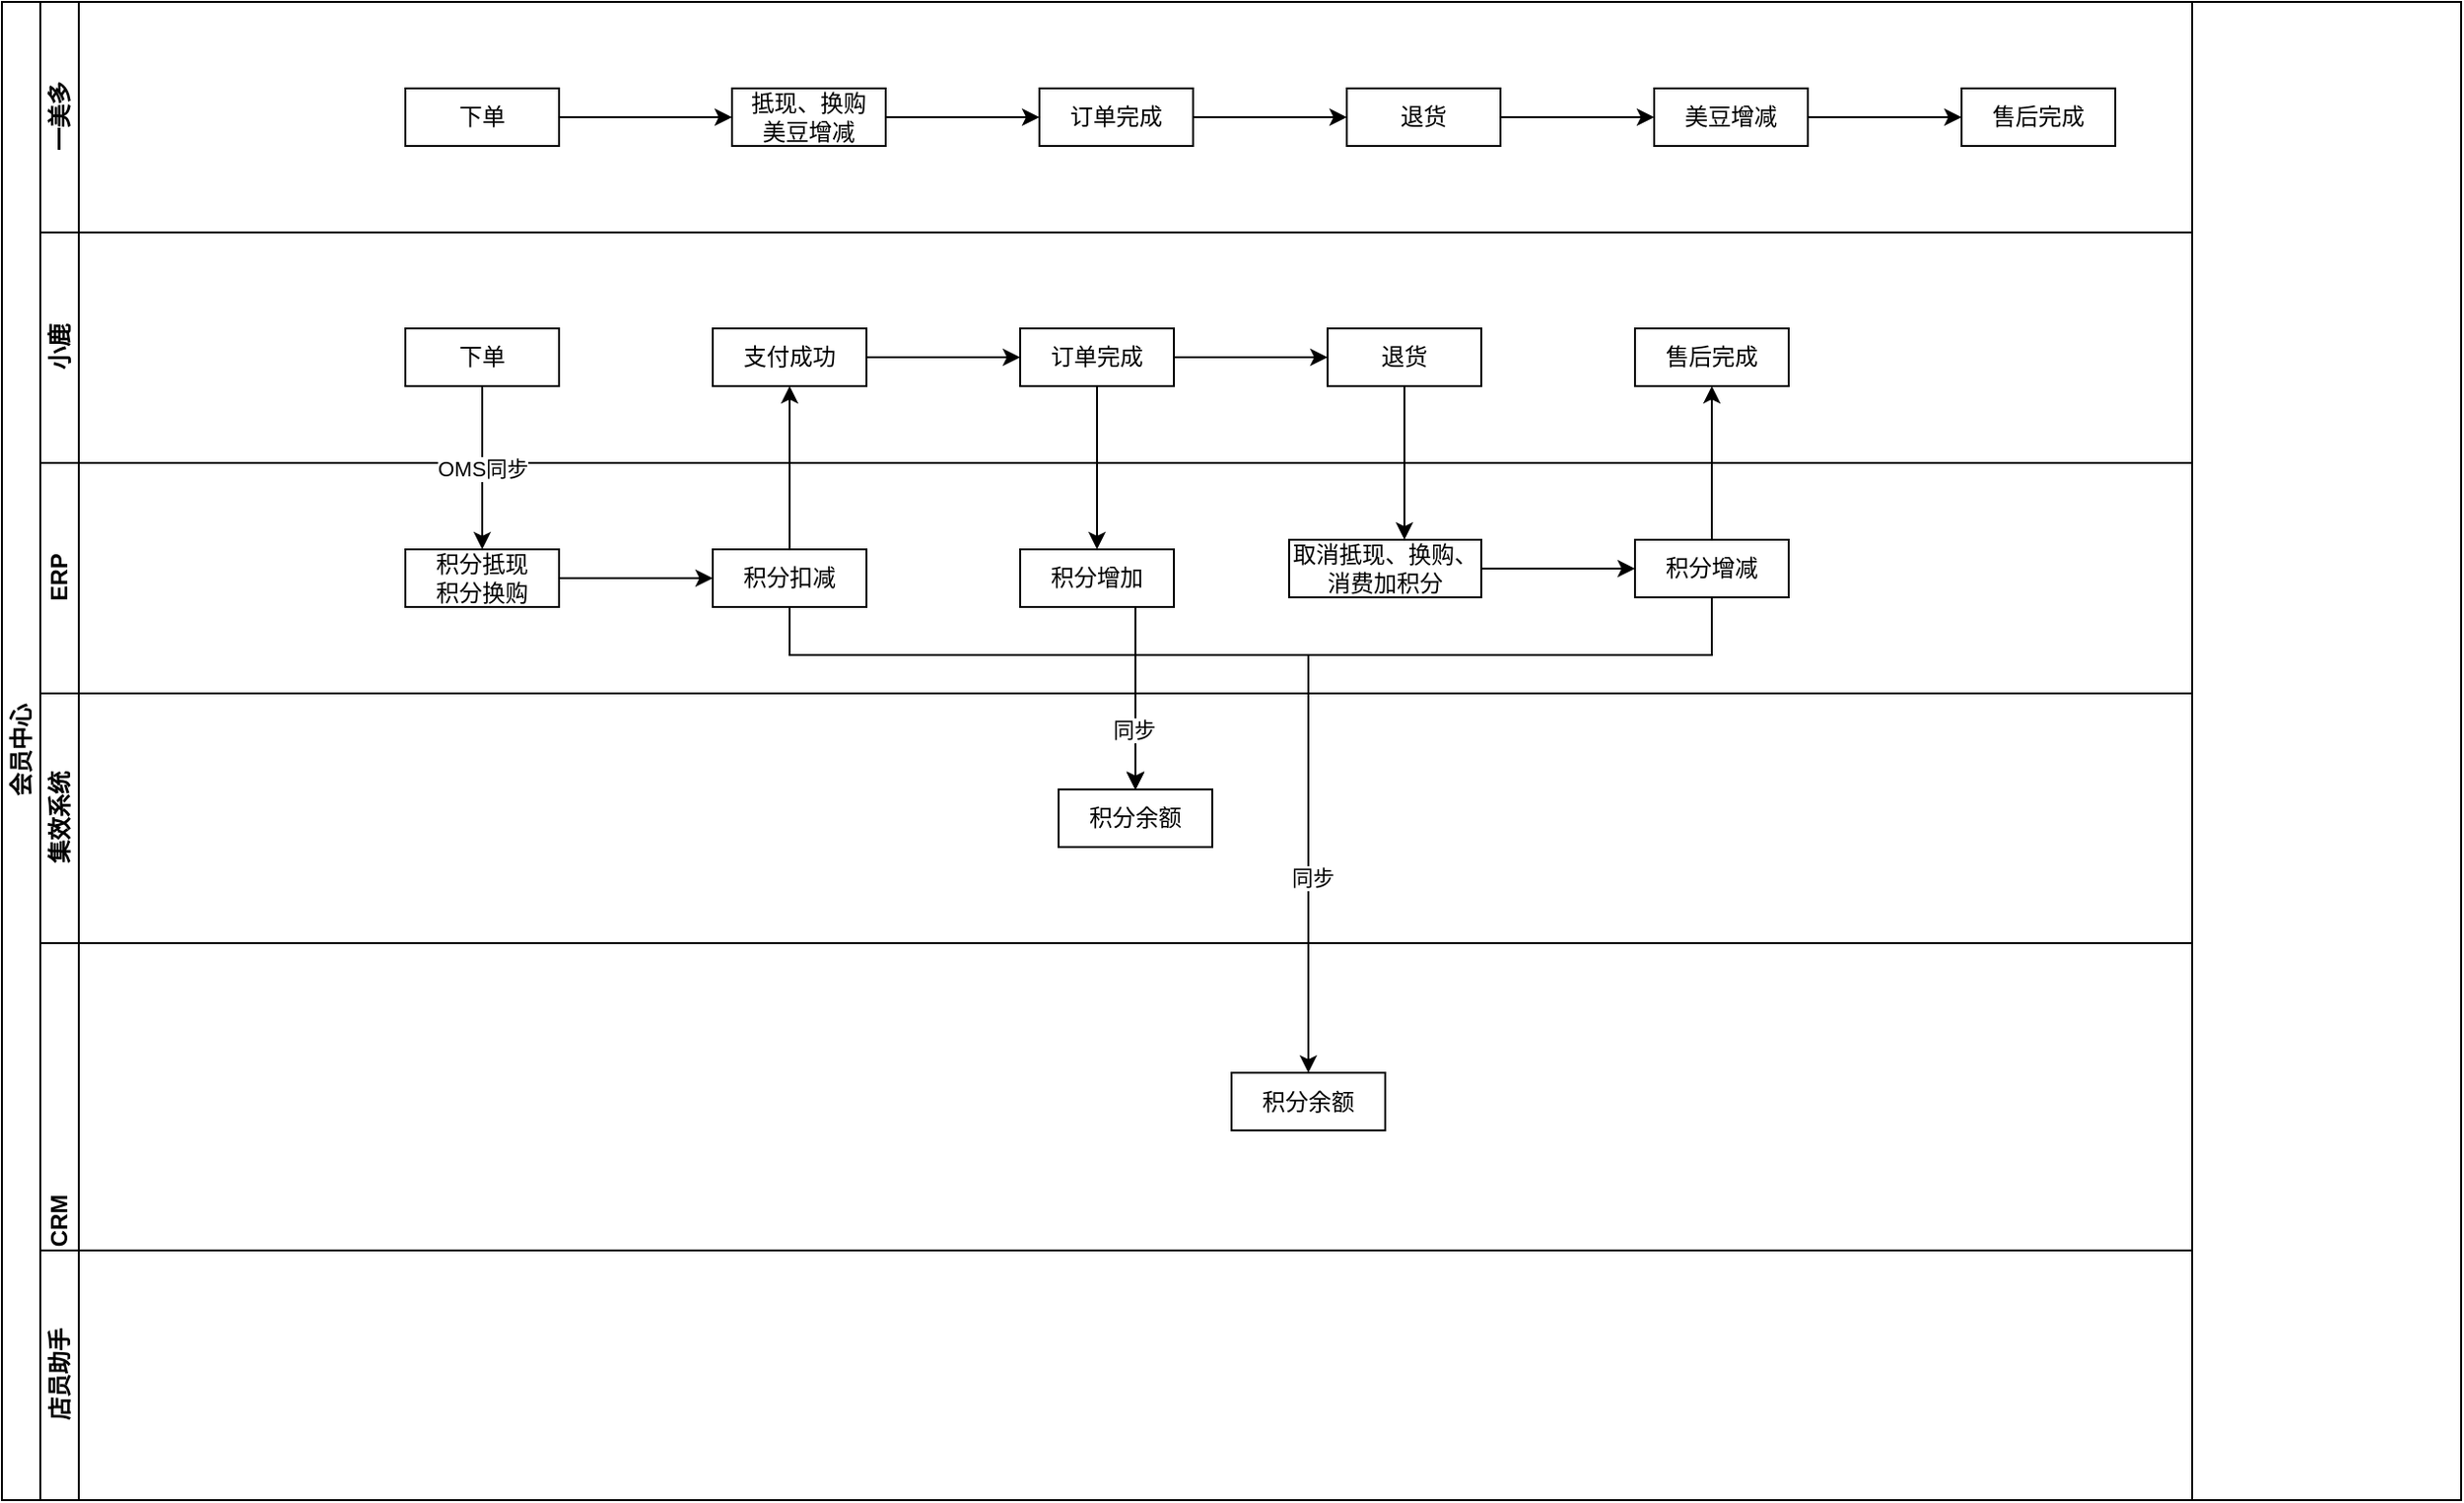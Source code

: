 <mxfile version="14.4.3" type="github" pages="4">
  <diagram id="2LWu0yo-6fQRJ07epxTE" name="Page-1">
    <mxGraphModel dx="733" dy="523" grid="1" gridSize="10" guides="1" tooltips="1" connect="1" arrows="1" fold="1" page="1" pageScale="1" pageWidth="827" pageHeight="1169" math="0" shadow="0">
      <root>
        <mxCell id="0" />
        <mxCell id="1" parent="0" />
        <mxCell id="tYHTIATxIcR3hrglEKvy-1" value="会员中心" style="swimlane;html=1;childLayout=stackLayout;resizeParent=1;resizeParentMax=0;horizontal=0;startSize=20;horizontalStack=0;" parent="1" vertex="1">
          <mxGeometry x="140" y="90" width="1140" height="780" as="geometry" />
        </mxCell>
        <mxCell id="tYHTIATxIcR3hrglEKvy-2" value="一美多" style="swimlane;html=1;startSize=20;horizontal=0;" parent="tYHTIATxIcR3hrglEKvy-1" vertex="1">
          <mxGeometry x="20" width="1120" height="120" as="geometry" />
        </mxCell>
        <mxCell id="tYHTIATxIcR3hrglEKvy-49" value="下单" style="rounded=0;whiteSpace=wrap;html=1;" parent="tYHTIATxIcR3hrglEKvy-2" vertex="1">
          <mxGeometry x="190" y="45" width="80" height="30" as="geometry" />
        </mxCell>
        <mxCell id="tYHTIATxIcR3hrglEKvy-3" value="小鹿" style="swimlane;html=1;startSize=20;horizontal=0;" parent="tYHTIATxIcR3hrglEKvy-1" vertex="1">
          <mxGeometry x="20" y="120" width="1120" height="120" as="geometry" />
        </mxCell>
        <mxCell id="tYHTIATxIcR3hrglEKvy-9" value="下单" style="rounded=0;whiteSpace=wrap;html=1;" parent="tYHTIATxIcR3hrglEKvy-3" vertex="1">
          <mxGeometry x="190" y="50" width="80" height="30" as="geometry" />
        </mxCell>
        <mxCell id="tYHTIATxIcR3hrglEKvy-16" value="支付成功" style="rounded=0;whiteSpace=wrap;html=1;" parent="tYHTIATxIcR3hrglEKvy-3" vertex="1">
          <mxGeometry x="350" y="50" width="80" height="30" as="geometry" />
        </mxCell>
        <mxCell id="tYHTIATxIcR3hrglEKvy-4" value="ERP" style="swimlane;html=1;startSize=20;horizontal=0;" parent="tYHTIATxIcR3hrglEKvy-1" vertex="1">
          <mxGeometry x="20" y="240" width="1120" height="120" as="geometry" />
        </mxCell>
        <mxCell id="tYHTIATxIcR3hrglEKvy-63" value="积分增加" style="rounded=0;whiteSpace=wrap;html=1;" parent="tYHTIATxIcR3hrglEKvy-4" vertex="1">
          <mxGeometry x="510" y="45" width="80" height="30" as="geometry" />
        </mxCell>
        <mxCell id="tYHTIATxIcR3hrglEKvy-11" value="积分抵现&lt;br&gt;积分换购" style="rounded=0;whiteSpace=wrap;html=1;" parent="tYHTIATxIcR3hrglEKvy-4" vertex="1">
          <mxGeometry x="190" y="45" width="80" height="30" as="geometry" />
        </mxCell>
        <mxCell id="tYHTIATxIcR3hrglEKvy-14" value="积分扣减" style="rounded=0;whiteSpace=wrap;html=1;" parent="tYHTIATxIcR3hrglEKvy-4" vertex="1">
          <mxGeometry x="350" y="45" width="80" height="30" as="geometry" />
        </mxCell>
        <mxCell id="tYHTIATxIcR3hrglEKvy-15" value="" style="edgeStyle=orthogonalEdgeStyle;rounded=0;orthogonalLoop=1;jettySize=auto;html=1;" parent="tYHTIATxIcR3hrglEKvy-4" source="tYHTIATxIcR3hrglEKvy-11" target="tYHTIATxIcR3hrglEKvy-14" edge="1">
          <mxGeometry relative="1" as="geometry" />
        </mxCell>
        <mxCell id="tYHTIATxIcR3hrglEKvy-22" value="集效系统" style="swimlane;html=1;startSize=20;horizontal=0;" parent="tYHTIATxIcR3hrglEKvy-1" vertex="1">
          <mxGeometry x="20" y="360" width="1120" height="130" as="geometry" />
        </mxCell>
        <mxCell id="tYHTIATxIcR3hrglEKvy-24" value="积分余额" style="rounded=0;whiteSpace=wrap;html=1;" parent="tYHTIATxIcR3hrglEKvy-22" vertex="1">
          <mxGeometry x="530" y="50" width="80" height="30" as="geometry" />
        </mxCell>
        <mxCell id="tYHTIATxIcR3hrglEKvy-27" value="CRM" style="swimlane;html=1;startSize=20;horizontal=0;" parent="tYHTIATxIcR3hrglEKvy-1" vertex="1">
          <mxGeometry x="20" y="490" width="1120" height="290" as="geometry" />
        </mxCell>
        <mxCell id="tYHTIATxIcR3hrglEKvy-28" value="积分余额" style="rounded=0;whiteSpace=wrap;html=1;" parent="tYHTIATxIcR3hrglEKvy-27" vertex="1">
          <mxGeometry x="620" y="67.5" width="80" height="30" as="geometry" />
        </mxCell>
        <mxCell id="tYHTIATxIcR3hrglEKvy-32" value="店员助手" style="swimlane;html=1;startSize=20;horizontal=0;" parent="tYHTIATxIcR3hrglEKvy-27" vertex="1">
          <mxGeometry y="160" width="1120" height="130" as="geometry" />
        </mxCell>
        <mxCell id="tYHTIATxIcR3hrglEKvy-12" value="OMS同步" style="edgeStyle=orthogonalEdgeStyle;rounded=0;orthogonalLoop=1;jettySize=auto;html=1;" parent="tYHTIATxIcR3hrglEKvy-1" source="tYHTIATxIcR3hrglEKvy-9" target="tYHTIATxIcR3hrglEKvy-11" edge="1">
          <mxGeometry relative="1" as="geometry" />
        </mxCell>
        <mxCell id="tYHTIATxIcR3hrglEKvy-17" value="" style="edgeStyle=orthogonalEdgeStyle;rounded=0;orthogonalLoop=1;jettySize=auto;html=1;" parent="tYHTIATxIcR3hrglEKvy-1" source="tYHTIATxIcR3hrglEKvy-14" target="tYHTIATxIcR3hrglEKvy-16" edge="1">
          <mxGeometry relative="1" as="geometry" />
        </mxCell>
        <mxCell id="yvhS6rFNtpGS-2yuj8AR-2" style="edgeStyle=orthogonalEdgeStyle;rounded=0;orthogonalLoop=1;jettySize=auto;html=1;entryX=0.5;entryY=0;entryDx=0;entryDy=0;" parent="tYHTIATxIcR3hrglEKvy-1" source="tYHTIATxIcR3hrglEKvy-14" target="tYHTIATxIcR3hrglEKvy-24" edge="1">
          <mxGeometry relative="1" as="geometry">
            <Array as="points">
              <mxPoint x="410" y="340" />
              <mxPoint x="590" y="340" />
            </Array>
          </mxGeometry>
        </mxCell>
        <mxCell id="yvhS6rFNtpGS-2yuj8AR-3" style="edgeStyle=orthogonalEdgeStyle;rounded=0;orthogonalLoop=1;jettySize=auto;html=1;exitX=0.5;exitY=1;exitDx=0;exitDy=0;entryX=0.5;entryY=0;entryDx=0;entryDy=0;" parent="tYHTIATxIcR3hrglEKvy-1" source="tYHTIATxIcR3hrglEKvy-63" target="tYHTIATxIcR3hrglEKvy-24" edge="1">
          <mxGeometry relative="1" as="geometry">
            <Array as="points">
              <mxPoint x="590" y="315" />
            </Array>
          </mxGeometry>
        </mxCell>
        <mxCell id="tYHTIATxIcR3hrglEKvy-52" value="" style="edgeStyle=orthogonalEdgeStyle;rounded=0;orthogonalLoop=1;jettySize=auto;html=1;" parent="1" source="tYHTIATxIcR3hrglEKvy-49" target="tYHTIATxIcR3hrglEKvy-51" edge="1">
          <mxGeometry relative="1" as="geometry" />
        </mxCell>
        <mxCell id="tYHTIATxIcR3hrglEKvy-54" value="" style="edgeStyle=orthogonalEdgeStyle;rounded=0;orthogonalLoop=1;jettySize=auto;html=1;" parent="1" source="tYHTIATxIcR3hrglEKvy-51" target="tYHTIATxIcR3hrglEKvy-53" edge="1">
          <mxGeometry relative="1" as="geometry" />
        </mxCell>
        <mxCell id="tYHTIATxIcR3hrglEKvy-51" value="抵现、换购&lt;br&gt;美豆增减" style="rounded=0;whiteSpace=wrap;html=1;" parent="1" vertex="1">
          <mxGeometry x="520" y="135" width="80" height="30" as="geometry" />
        </mxCell>
        <mxCell id="tYHTIATxIcR3hrglEKvy-56" value="" style="edgeStyle=orthogonalEdgeStyle;rounded=0;orthogonalLoop=1;jettySize=auto;html=1;" parent="1" source="tYHTIATxIcR3hrglEKvy-53" target="tYHTIATxIcR3hrglEKvy-55" edge="1">
          <mxGeometry relative="1" as="geometry" />
        </mxCell>
        <mxCell id="tYHTIATxIcR3hrglEKvy-53" value="订单完成" style="rounded=0;whiteSpace=wrap;html=1;" parent="1" vertex="1">
          <mxGeometry x="680" y="135" width="80" height="30" as="geometry" />
        </mxCell>
        <mxCell id="tYHTIATxIcR3hrglEKvy-58" value="" style="edgeStyle=orthogonalEdgeStyle;rounded=0;orthogonalLoop=1;jettySize=auto;html=1;" parent="1" source="tYHTIATxIcR3hrglEKvy-55" target="tYHTIATxIcR3hrglEKvy-57" edge="1">
          <mxGeometry relative="1" as="geometry" />
        </mxCell>
        <mxCell id="tYHTIATxIcR3hrglEKvy-55" value="退货" style="rounded=0;whiteSpace=wrap;html=1;" parent="1" vertex="1">
          <mxGeometry x="840" y="135" width="80" height="30" as="geometry" />
        </mxCell>
        <mxCell id="tYHTIATxIcR3hrglEKvy-60" value="" style="edgeStyle=orthogonalEdgeStyle;rounded=0;orthogonalLoop=1;jettySize=auto;html=1;" parent="1" source="tYHTIATxIcR3hrglEKvy-57" target="tYHTIATxIcR3hrglEKvy-59" edge="1">
          <mxGeometry relative="1" as="geometry" />
        </mxCell>
        <mxCell id="tYHTIATxIcR3hrglEKvy-57" value="美豆增减" style="rounded=0;whiteSpace=wrap;html=1;" parent="1" vertex="1">
          <mxGeometry x="1000" y="135" width="80" height="30" as="geometry" />
        </mxCell>
        <mxCell id="tYHTIATxIcR3hrglEKvy-59" value="售后完成" style="rounded=0;whiteSpace=wrap;html=1;" parent="1" vertex="1">
          <mxGeometry x="1160" y="135" width="80" height="30" as="geometry" />
        </mxCell>
        <mxCell id="tYHTIATxIcR3hrglEKvy-64" value="" style="edgeStyle=orthogonalEdgeStyle;rounded=0;orthogonalLoop=1;jettySize=auto;html=1;" parent="1" source="tYHTIATxIcR3hrglEKvy-61" target="tYHTIATxIcR3hrglEKvy-63" edge="1">
          <mxGeometry relative="1" as="geometry">
            <Array as="points">
              <mxPoint x="710" y="360" />
              <mxPoint x="710" y="360" />
            </Array>
          </mxGeometry>
        </mxCell>
        <mxCell id="tYHTIATxIcR3hrglEKvy-70" value="" style="edgeStyle=orthogonalEdgeStyle;rounded=0;orthogonalLoop=1;jettySize=auto;html=1;" parent="1" source="tYHTIATxIcR3hrglEKvy-61" target="tYHTIATxIcR3hrglEKvy-69" edge="1">
          <mxGeometry relative="1" as="geometry" />
        </mxCell>
        <mxCell id="tYHTIATxIcR3hrglEKvy-61" value="订单完成" style="rounded=0;whiteSpace=wrap;html=1;" parent="1" vertex="1">
          <mxGeometry x="670" y="260" width="80" height="30" as="geometry" />
        </mxCell>
        <mxCell id="tYHTIATxIcR3hrglEKvy-62" value="" style="edgeStyle=orthogonalEdgeStyle;rounded=0;orthogonalLoop=1;jettySize=auto;html=1;" parent="1" source="tYHTIATxIcR3hrglEKvy-16" target="tYHTIATxIcR3hrglEKvy-61" edge="1">
          <mxGeometry relative="1" as="geometry" />
        </mxCell>
        <mxCell id="tYHTIATxIcR3hrglEKvy-72" value="" style="edgeStyle=orthogonalEdgeStyle;rounded=0;orthogonalLoop=1;jettySize=auto;html=1;" parent="1" source="tYHTIATxIcR3hrglEKvy-69" target="tYHTIATxIcR3hrglEKvy-71" edge="1">
          <mxGeometry relative="1" as="geometry">
            <Array as="points">
              <mxPoint x="870" y="330" />
              <mxPoint x="870" y="330" />
            </Array>
          </mxGeometry>
        </mxCell>
        <mxCell id="tYHTIATxIcR3hrglEKvy-69" value="退货" style="rounded=0;whiteSpace=wrap;html=1;" parent="1" vertex="1">
          <mxGeometry x="830" y="260" width="80" height="30" as="geometry" />
        </mxCell>
        <mxCell id="tYHTIATxIcR3hrglEKvy-74" value="" style="edgeStyle=orthogonalEdgeStyle;rounded=0;orthogonalLoop=1;jettySize=auto;html=1;" parent="1" source="tYHTIATxIcR3hrglEKvy-71" target="tYHTIATxIcR3hrglEKvy-73" edge="1">
          <mxGeometry relative="1" as="geometry" />
        </mxCell>
        <mxCell id="tYHTIATxIcR3hrglEKvy-71" value="取消抵现、换购、消费加积分" style="rounded=0;whiteSpace=wrap;html=1;" parent="1" vertex="1">
          <mxGeometry x="810" y="370" width="100" height="30" as="geometry" />
        </mxCell>
        <mxCell id="tYHTIATxIcR3hrglEKvy-76" value="" style="edgeStyle=orthogonalEdgeStyle;rounded=0;orthogonalLoop=1;jettySize=auto;html=1;" parent="1" source="tYHTIATxIcR3hrglEKvy-73" target="tYHTIATxIcR3hrglEKvy-75" edge="1">
          <mxGeometry relative="1" as="geometry" />
        </mxCell>
        <mxCell id="yvhS6rFNtpGS-2yuj8AR-4" style="edgeStyle=orthogonalEdgeStyle;rounded=0;orthogonalLoop=1;jettySize=auto;html=1;exitX=0.5;exitY=1;exitDx=0;exitDy=0;entryX=0.5;entryY=0;entryDx=0;entryDy=0;" parent="1" source="tYHTIATxIcR3hrglEKvy-73" target="tYHTIATxIcR3hrglEKvy-24" edge="1">
          <mxGeometry relative="1" as="geometry">
            <mxPoint x="730" y="490" as="targetPoint" />
            <Array as="points">
              <mxPoint x="1030" y="430" />
              <mxPoint x="730" y="430" />
            </Array>
          </mxGeometry>
        </mxCell>
        <mxCell id="tYHTIATxIcR3hrglEKvy-73" value="积分增减" style="rounded=0;whiteSpace=wrap;html=1;" parent="1" vertex="1">
          <mxGeometry x="990" y="370" width="80" height="30" as="geometry" />
        </mxCell>
        <mxCell id="tYHTIATxIcR3hrglEKvy-75" value="售后完成" style="rounded=0;whiteSpace=wrap;html=1;" parent="1" vertex="1">
          <mxGeometry x="990" y="260" width="80" height="30" as="geometry" />
        </mxCell>
        <mxCell id="yvhS6rFNtpGS-2yuj8AR-5" style="edgeStyle=orthogonalEdgeStyle;rounded=0;orthogonalLoop=1;jettySize=auto;html=1;entryX=0.5;entryY=0;entryDx=0;entryDy=0;" parent="1" edge="1">
          <mxGeometry relative="1" as="geometry">
            <mxPoint x="550.0" y="405" as="sourcePoint" />
            <mxPoint x="730" y="500" as="targetPoint" />
            <Array as="points">
              <mxPoint x="550" y="430" />
              <mxPoint x="730" y="430" />
            </Array>
          </mxGeometry>
        </mxCell>
        <mxCell id="yvhS6rFNtpGS-2yuj8AR-6" style="edgeStyle=orthogonalEdgeStyle;rounded=0;orthogonalLoop=1;jettySize=auto;html=1;exitX=0.5;exitY=1;exitDx=0;exitDy=0;entryX=0.5;entryY=0;entryDx=0;entryDy=0;" parent="1" edge="1">
          <mxGeometry relative="1" as="geometry">
            <mxPoint x="710" y="405" as="sourcePoint" />
            <mxPoint x="730" y="500" as="targetPoint" />
            <Array as="points">
              <mxPoint x="730" y="405" />
            </Array>
          </mxGeometry>
        </mxCell>
        <mxCell id="yvhS6rFNtpGS-2yuj8AR-8" value="同步" style="edgeLabel;html=1;align=center;verticalAlign=middle;resizable=0;points=[];" parent="yvhS6rFNtpGS-2yuj8AR-6" vertex="1" connectable="0">
          <mxGeometry x="0.481" y="-1" relative="1" as="geometry">
            <mxPoint y="-1" as="offset" />
          </mxGeometry>
        </mxCell>
        <mxCell id="yvhS6rFNtpGS-2yuj8AR-7" style="edgeStyle=orthogonalEdgeStyle;rounded=0;orthogonalLoop=1;jettySize=auto;html=1;exitX=0.5;exitY=1;exitDx=0;exitDy=0;entryX=0.5;entryY=0;entryDx=0;entryDy=0;" parent="1" target="tYHTIATxIcR3hrglEKvy-28" edge="1">
          <mxGeometry relative="1" as="geometry">
            <mxPoint x="730" y="500" as="targetPoint" />
            <mxPoint x="1030" y="400" as="sourcePoint" />
            <Array as="points">
              <mxPoint x="1030" y="430" />
              <mxPoint x="820" y="430" />
            </Array>
          </mxGeometry>
        </mxCell>
        <mxCell id="yvhS6rFNtpGS-2yuj8AR-9" value="同步" style="edgeLabel;html=1;align=center;verticalAlign=middle;resizable=0;points=[];" parent="yvhS6rFNtpGS-2yuj8AR-7" vertex="1" connectable="0">
          <mxGeometry x="0.556" y="2" relative="1" as="geometry">
            <mxPoint as="offset" />
          </mxGeometry>
        </mxCell>
        <mxCell id="twaEwM4fkDY97A1OrBRX-19" value="" style="shape=table;html=1;whiteSpace=wrap;startSize=0;container=1;collapsible=0;childLayout=tableLayout;" parent="1" vertex="1">
          <mxGeometry x="1280" y="90" width="140" height="780" as="geometry" />
        </mxCell>
        <mxCell id="twaEwM4fkDY97A1OrBRX-20" value="" style="shape=partialRectangle;html=1;whiteSpace=wrap;collapsible=0;dropTarget=0;pointerEvents=0;fillColor=none;top=0;left=0;bottom=0;right=0;points=[[0,0.5],[1,0.5]];portConstraint=eastwest;" parent="twaEwM4fkDY97A1OrBRX-19" vertex="1">
          <mxGeometry width="140" height="780" as="geometry" />
        </mxCell>
        <mxCell id="twaEwM4fkDY97A1OrBRX-21" value="" style="shape=partialRectangle;html=1;whiteSpace=wrap;connectable=0;overflow=hidden;fillColor=none;top=0;left=0;bottom=0;right=0;direction=south;" parent="twaEwM4fkDY97A1OrBRX-20" vertex="1">
          <mxGeometry width="140" height="780" as="geometry" />
        </mxCell>
      </root>
    </mxGraphModel>
  </diagram>
  <diagram id="HbGo5-caFmJTjo9cXi7R" name="Page-2">
    <mxGraphModel dx="733" dy="523" grid="1" gridSize="10" guides="1" tooltips="1" connect="1" arrows="1" fold="1" page="1" pageScale="1" pageWidth="827" pageHeight="1169" math="0" shadow="0">
      <root>
        <mxCell id="ttavIkpEvPPcWypS6qjb-0" />
        <mxCell id="ttavIkpEvPPcWypS6qjb-1" parent="ttavIkpEvPPcWypS6qjb-0" />
        <mxCell id="nJ0QCx3TuC5LVo5OvKf7-0" value="会员中心" style="swimlane;html=1;childLayout=stackLayout;resizeParent=1;resizeParentMax=0;horizontal=0;startSize=20;horizontalStack=0;" parent="ttavIkpEvPPcWypS6qjb-1" vertex="1">
          <mxGeometry x="140" y="70" width="850" height="750" as="geometry" />
        </mxCell>
        <mxCell id="nJ0QCx3TuC5LVo5OvKf7-1" value="一美多" style="swimlane;html=1;startSize=20;horizontal=0;" parent="nJ0QCx3TuC5LVo5OvKf7-0" vertex="1">
          <mxGeometry x="20" width="830" height="120" as="geometry" />
        </mxCell>
        <mxCell id="nJ0QCx3TuC5LVo5OvKf7-2" value="注册" style="rounded=0;whiteSpace=wrap;html=1;" parent="nJ0QCx3TuC5LVo5OvKf7-1" vertex="1">
          <mxGeometry x="70" y="45" width="80" height="30" as="geometry" />
        </mxCell>
        <mxCell id="nJ0QCx3TuC5LVo5OvKf7-34" value="注册完成" style="rounded=0;whiteSpace=wrap;html=1;" parent="nJ0QCx3TuC5LVo5OvKf7-1" vertex="1">
          <mxGeometry x="250" y="45" width="80" height="30" as="geometry" />
        </mxCell>
        <mxCell id="nJ0QCx3TuC5LVo5OvKf7-32" value="" style="edgeStyle=orthogonalEdgeStyle;rounded=0;orthogonalLoop=1;jettySize=auto;html=1;" parent="nJ0QCx3TuC5LVo5OvKf7-1" source="nJ0QCx3TuC5LVo5OvKf7-2" target="nJ0QCx3TuC5LVo5OvKf7-34" edge="1">
          <mxGeometry relative="1" as="geometry" />
        </mxCell>
        <mxCell id="nJ0QCx3TuC5LVo5OvKf7-3" value="小鹿" style="swimlane;html=1;startSize=20;horizontal=0;" parent="nJ0QCx3TuC5LVo5OvKf7-0" vertex="1">
          <mxGeometry x="20" y="120" width="830" height="130" as="geometry" />
        </mxCell>
        <mxCell id="nJ0QCx3TuC5LVo5OvKf7-4" value="登录注册" style="rounded=0;whiteSpace=wrap;html=1;" parent="nJ0QCx3TuC5LVo5OvKf7-3" vertex="1">
          <mxGeometry x="70" y="50" width="80" height="30" as="geometry" />
        </mxCell>
        <mxCell id="nJ0QCx3TuC5LVo5OvKf7-63" value="查询会员信息" style="rounded=0;whiteSpace=wrap;html=1;" parent="nJ0QCx3TuC5LVo5OvKf7-3" vertex="1">
          <mxGeometry x="330" y="50" width="80" height="30" as="geometry" />
        </mxCell>
        <mxCell id="nJ0QCx3TuC5LVo5OvKf7-6" value="ERP" style="swimlane;html=1;startSize=20;horizontal=0;" parent="nJ0QCx3TuC5LVo5OvKf7-0" vertex="1">
          <mxGeometry x="20" y="250" width="830" height="120" as="geometry" />
        </mxCell>
        <mxCell id="nJ0QCx3TuC5LVo5OvKf7-58" value="会员信息" style="rounded=0;whiteSpace=wrap;html=1;" parent="nJ0QCx3TuC5LVo5OvKf7-6" vertex="1">
          <mxGeometry x="190" y="45" width="80" height="30" as="geometry" />
        </mxCell>
        <mxCell id="nJ0QCx3TuC5LVo5OvKf7-11" value="集效系统" style="swimlane;html=1;startSize=20;horizontal=0;" parent="nJ0QCx3TuC5LVo5OvKf7-0" vertex="1">
          <mxGeometry x="20" y="370" width="830" height="140" as="geometry" />
        </mxCell>
        <mxCell id="nJ0QCx3TuC5LVo5OvKf7-13" value="会员信息" style="rounded=0;whiteSpace=wrap;html=1;" parent="nJ0QCx3TuC5LVo5OvKf7-11" vertex="1">
          <mxGeometry x="190" y="45" width="80" height="30" as="geometry" />
        </mxCell>
        <mxCell id="nJ0QCx3TuC5LVo5OvKf7-56" style="edgeStyle=orthogonalEdgeStyle;rounded=0;orthogonalLoop=1;jettySize=auto;html=1;exitX=1;exitY=0.5;exitDx=0;exitDy=0;entryX=0;entryY=0.5;entryDx=0;entryDy=0;" parent="nJ0QCx3TuC5LVo5OvKf7-11" source="nJ0QCx3TuC5LVo5OvKf7-54" target="nJ0QCx3TuC5LVo5OvKf7-13" edge="1">
          <mxGeometry relative="1" as="geometry" />
        </mxCell>
        <mxCell id="nJ0QCx3TuC5LVo5OvKf7-54" value="注册" style="rounded=0;whiteSpace=wrap;html=1;" parent="nJ0QCx3TuC5LVo5OvKf7-11" vertex="1">
          <mxGeometry x="70" y="45" width="80" height="30" as="geometry" />
        </mxCell>
        <mxCell id="nJ0QCx3TuC5LVo5OvKf7-14" value="CRM" style="swimlane;html=1;startSize=20;horizontal=0;" parent="nJ0QCx3TuC5LVo5OvKf7-0" vertex="1">
          <mxGeometry x="20" y="510" width="830" height="120" as="geometry" />
        </mxCell>
        <mxCell id="nJ0QCx3TuC5LVo5OvKf7-17" value="注册办卡" style="rounded=0;whiteSpace=wrap;html=1;" parent="nJ0QCx3TuC5LVo5OvKf7-14" vertex="1">
          <mxGeometry x="190" y="50" width="80" height="30" as="geometry" />
        </mxCell>
        <mxCell id="nJ0QCx3TuC5LVo5OvKf7-69" value="会员信息" style="rounded=0;whiteSpace=wrap;html=1;" parent="nJ0QCx3TuC5LVo5OvKf7-14" vertex="1">
          <mxGeometry x="350" y="50" width="80" height="30" as="geometry" />
        </mxCell>
        <mxCell id="nJ0QCx3TuC5LVo5OvKf7-18" value="店员助手" style="swimlane;html=1;startSize=20;horizontal=0;" parent="nJ0QCx3TuC5LVo5OvKf7-0" vertex="1">
          <mxGeometry x="20" y="630" width="830" height="120" as="geometry" />
        </mxCell>
        <mxCell id="nJ0QCx3TuC5LVo5OvKf7-19" value="查询会员信息" style="rounded=0;whiteSpace=wrap;html=1;" parent="nJ0QCx3TuC5LVo5OvKf7-18" vertex="1">
          <mxGeometry x="350" y="40" width="80" height="30" as="geometry" />
        </mxCell>
        <mxCell id="nJ0QCx3TuC5LVo5OvKf7-30" value="代客办卡" style="rounded=0;whiteSpace=wrap;html=1;" parent="nJ0QCx3TuC5LVo5OvKf7-18" vertex="1">
          <mxGeometry x="190" y="40" width="80" height="30" as="geometry" />
        </mxCell>
        <mxCell id="nJ0QCx3TuC5LVo5OvKf7-22" value="同步" style="edgeStyle=orthogonalEdgeStyle;rounded=0;orthogonalLoop=1;jettySize=auto;html=1;" parent="nJ0QCx3TuC5LVo5OvKf7-0" source="nJ0QCx3TuC5LVo5OvKf7-17" target="nJ0QCx3TuC5LVo5OvKf7-13" edge="1">
          <mxGeometry relative="1" as="geometry" />
        </mxCell>
        <mxCell id="nJ0QCx3TuC5LVo5OvKf7-55" value="" style="edgeStyle=orthogonalEdgeStyle;rounded=0;orthogonalLoop=1;jettySize=auto;html=1;" parent="nJ0QCx3TuC5LVo5OvKf7-0" source="nJ0QCx3TuC5LVo5OvKf7-4" target="nJ0QCx3TuC5LVo5OvKf7-54" edge="1">
          <mxGeometry relative="1" as="geometry" />
        </mxCell>
        <mxCell id="nJ0QCx3TuC5LVo5OvKf7-59" value="" style="edgeStyle=orthogonalEdgeStyle;rounded=0;orthogonalLoop=1;jettySize=auto;html=1;" parent="nJ0QCx3TuC5LVo5OvKf7-0" source="nJ0QCx3TuC5LVo5OvKf7-13" target="nJ0QCx3TuC5LVo5OvKf7-58" edge="1">
          <mxGeometry relative="1" as="geometry" />
        </mxCell>
        <mxCell id="nJ0QCx3TuC5LVo5OvKf7-60" value="同步" style="edgeLabel;html=1;align=center;verticalAlign=middle;resizable=0;points=[];" parent="nJ0QCx3TuC5LVo5OvKf7-59" vertex="1" connectable="0">
          <mxGeometry x="0.124" relative="1" as="geometry">
            <mxPoint y="-1" as="offset" />
          </mxGeometry>
        </mxCell>
        <mxCell id="nJ0QCx3TuC5LVo5OvKf7-65" value="" style="edgeStyle=orthogonalEdgeStyle;rounded=0;orthogonalLoop=1;jettySize=auto;html=1;entryX=1;entryY=0.5;entryDx=0;entryDy=0;" parent="nJ0QCx3TuC5LVo5OvKf7-0" source="nJ0QCx3TuC5LVo5OvKf7-63" target="nJ0QCx3TuC5LVo5OvKf7-13" edge="1">
          <mxGeometry relative="1" as="geometry">
            <mxPoint x="390" y="405" as="targetPoint" />
            <Array as="points">
              <mxPoint x="390" y="430" />
            </Array>
          </mxGeometry>
        </mxCell>
        <mxCell id="nJ0QCx3TuC5LVo5OvKf7-29" value="" style="edgeStyle=orthogonalEdgeStyle;rounded=0;orthogonalLoop=1;jettySize=auto;html=1;" parent="nJ0QCx3TuC5LVo5OvKf7-0" source="nJ0QCx3TuC5LVo5OvKf7-30" target="nJ0QCx3TuC5LVo5OvKf7-17" edge="1">
          <mxGeometry relative="1" as="geometry">
            <Array as="points">
              <mxPoint x="250" y="620" />
              <mxPoint x="250" y="620" />
            </Array>
          </mxGeometry>
        </mxCell>
        <mxCell id="nJ0QCx3TuC5LVo5OvKf7-70" value="" style="edgeStyle=orthogonalEdgeStyle;rounded=0;orthogonalLoop=1;jettySize=auto;html=1;" parent="nJ0QCx3TuC5LVo5OvKf7-0" source="nJ0QCx3TuC5LVo5OvKf7-19" target="nJ0QCx3TuC5LVo5OvKf7-69" edge="1">
          <mxGeometry relative="1" as="geometry" />
        </mxCell>
        <mxCell id="nJ0QCx3TuC5LVo5OvKf7-71" style="edgeStyle=orthogonalEdgeStyle;rounded=0;orthogonalLoop=1;jettySize=auto;html=1;exitX=1;exitY=0.5;exitDx=0;exitDy=0;entryX=0.5;entryY=0;entryDx=0;entryDy=0;" parent="nJ0QCx3TuC5LVo5OvKf7-0" source="nJ0QCx3TuC5LVo5OvKf7-58" target="nJ0QCx3TuC5LVo5OvKf7-69" edge="1">
          <mxGeometry relative="1" as="geometry" />
        </mxCell>
        <mxCell id="nJ0QCx3TuC5LVo5OvKf7-72" value="同步" style="edgeLabel;html=1;align=center;verticalAlign=middle;resizable=0;points=[];" parent="nJ0QCx3TuC5LVo5OvKf7-71" vertex="1" connectable="0">
          <mxGeometry x="0.483" y="3" relative="1" as="geometry">
            <mxPoint y="-1" as="offset" />
          </mxGeometry>
        </mxCell>
        <mxCell id="nJ0QCx3TuC5LVo5OvKf7-43" value="" style="edgeStyle=orthogonalEdgeStyle;rounded=0;orthogonalLoop=1;jettySize=auto;html=1;" parent="ttavIkpEvPPcWypS6qjb-1" edge="1">
          <mxGeometry relative="1" as="geometry">
            <mxPoint x="750" y="275" as="sourcePoint" />
          </mxGeometry>
        </mxCell>
        <mxCell id="nJ0QCx3TuC5LVo5OvKf7-45" value="" style="edgeStyle=orthogonalEdgeStyle;rounded=0;orthogonalLoop=1;jettySize=auto;html=1;" parent="ttavIkpEvPPcWypS6qjb-1" edge="1">
          <mxGeometry relative="1" as="geometry">
            <mxPoint x="590" y="255" as="sourcePoint" />
          </mxGeometry>
        </mxCell>
        <mxCell id="nJ0QCx3TuC5LVo5OvKf7-67" value="查询会员信息" style="rounded=0;whiteSpace=wrap;html=1;" parent="ttavIkpEvPPcWypS6qjb-1" vertex="1">
          <mxGeometry x="570" y="115" width="80" height="30" as="geometry" />
        </mxCell>
        <mxCell id="nJ0QCx3TuC5LVo5OvKf7-68" value="" style="edgeStyle=orthogonalEdgeStyle;rounded=0;orthogonalLoop=1;jettySize=auto;html=1;" parent="ttavIkpEvPPcWypS6qjb-1" source="nJ0QCx3TuC5LVo5OvKf7-34" target="nJ0QCx3TuC5LVo5OvKf7-67" edge="1">
          <mxGeometry relative="1" as="geometry" />
        </mxCell>
      </root>
    </mxGraphModel>
  </diagram>
  <diagram id="WQ-xhqacZXl2QUNMRqVM" name="Page-3">
    <mxGraphModel dx="2049" dy="872" grid="1" gridSize="10" guides="1" tooltips="1" connect="1" arrows="1" fold="1" page="1" pageScale="1" pageWidth="827" pageHeight="1169" math="0" shadow="0">
      <root>
        <mxCell id="X4O0_PccCRZSthAtxyzy-0" />
        <mxCell id="X4O0_PccCRZSthAtxyzy-1" parent="X4O0_PccCRZSthAtxyzy-0" />
        <mxCell id="X4O0_PccCRZSthAtxyzy-20" value="" style="swimlane;html=1;childLayout=stackLayout;resizeParent=1;resizeParentMax=0;horizontal=0;startSize=20;horizontalStack=0;rounded=0;fillColor=#B2C9AB;fontColor=#46495D;fontSize=10;align=center;verticalAlign=middle;strokeColor=#007FFF;" parent="X4O0_PccCRZSthAtxyzy-1" vertex="1">
          <mxGeometry x="-750" y="80" width="1070" height="830" as="geometry" />
        </mxCell>
        <mxCell id="X4O0_PccCRZSthAtxyzy-21" value="公众号" style="swimlane;html=1;startSize=20;horizontal=0;" parent="X4O0_PccCRZSthAtxyzy-20" vertex="1">
          <mxGeometry x="20" width="1050" height="140" as="geometry" />
        </mxCell>
        <mxCell id="X4O0_PccCRZSthAtxyzy-24" value="&lt;font size=&quot;1&quot;&gt;扫区长会员码&lt;/font&gt;" style="rounded=0;whiteSpace=wrap;html=1;strokeColor=#788AA3;fillColor=#B2C9AB;fontColor=#46495D;fontSize=10;" parent="X4O0_PccCRZSthAtxyzy-21" vertex="1">
          <mxGeometry x="40" y="10" width="70" height="30" as="geometry" />
        </mxCell>
        <mxCell id="X4O0_PccCRZSthAtxyzy-27" value="&lt;font size=&quot;1&quot;&gt;扫店铺码&lt;/font&gt;&lt;span style=&quot;color: rgba(0 , 0 , 0 , 0) ; font-family: monospace ; font-size: 0px&quot;&gt;%3CmxGraphModel%3E%3Croot%3E%3CmxCell%20id%3D%220%22%2F%3E%3CmxCell%20id%3D%221%22%20parent%3D%220%22%2F%3E%3CmxCell%20id%3D%222%22%20value%3D%22%26lt%3Bfont%20size%3D%26quot%3B1%26quot%3B%26gt%3B%E6%89%AB%E5%8C%BA%E9%95%BF%E4%BC%9A%E5%91%98%E7%A0%81%26lt%3B%2Ffont%26gt%3B%22%20style%3D%22rounded%3D0%3BwhiteSpace%3Dwrap%3Bhtml%3D1%3BstrokeColor%3D%23788AA3%3BfillColor%3D%23B2C9AB%3BfontColor%3D%2346495D%3BfontSize%3D10%3B%22%20vertex%3D%221%22%20parent%3D%221%22%3E%3CmxGeometry%20x%3D%2250%22%20y%3D%2260%22%20width%3D%2270%22%20height%3D%2230%22%20as%3D%22geometry%22%2F%3E%3C%2FmxCell%3E%3C%2Froot%3E%3C%2FmxGraphModel%3E&lt;/span&gt;" style="rounded=0;whiteSpace=wrap;html=1;strokeColor=#788AA3;fillColor=#B2C9AB;fontColor=#46495D;fontSize=10;" parent="X4O0_PccCRZSthAtxyzy-21" vertex="1">
          <mxGeometry x="40" y="50" width="70" height="30" as="geometry" />
        </mxCell>
        <mxCell id="X4O0_PccCRZSthAtxyzy-28" value="&lt;font size=&quot;1&quot;&gt;自助打开&lt;/font&gt;" style="rounded=0;whiteSpace=wrap;html=1;strokeColor=#788AA3;fillColor=#B2C9AB;fontColor=#46495D;fontSize=10;" parent="X4O0_PccCRZSthAtxyzy-21" vertex="1">
          <mxGeometry x="40" y="90" width="70" height="30" as="geometry" />
        </mxCell>
        <mxCell id="gd5HPXD-imW3jzSLCR8r-0" value="&lt;font size=&quot;1&quot;&gt;查询会员信息&lt;/font&gt;" style="rounded=0;whiteSpace=wrap;html=1;strokeColor=#788AA3;fillColor=#B2C9AB;fontColor=#46495D;fontSize=10;" parent="X4O0_PccCRZSthAtxyzy-21" vertex="1">
          <mxGeometry x="520" y="50" width="80" height="30" as="geometry" />
        </mxCell>
        <mxCell id="X4O0_PccCRZSthAtxyzy-22" value="小程序" style="swimlane;html=1;startSize=20;horizontal=0;" parent="X4O0_PccCRZSthAtxyzy-20" vertex="1">
          <mxGeometry x="20" y="140" width="1050" height="120" as="geometry" />
        </mxCell>
        <mxCell id="X4O0_PccCRZSthAtxyzy-73" style="edgeStyle=orthogonalEdgeStyle;curved=1;rounded=1;orthogonalLoop=1;jettySize=auto;html=1;exitX=1;exitY=0.5;exitDx=0;exitDy=0;entryX=0;entryY=0.5;entryDx=0;entryDy=0;fillColor=#B2C9AB;fontSize=10;fontColor=#46495D;strokeWidth=2;strokeColor=#007FFF;" parent="X4O0_PccCRZSthAtxyzy-22" source="X4O0_PccCRZSthAtxyzy-70" target="X4O0_PccCRZSthAtxyzy-72" edge="1">
          <mxGeometry relative="1" as="geometry" />
        </mxCell>
        <mxCell id="X4O0_PccCRZSthAtxyzy-70" value="&lt;font size=&quot;1&quot;&gt;扫店铺码&lt;/font&gt;&lt;span style=&quot;color: rgba(0 , 0 , 0 , 0) ; font-family: monospace ; font-size: 0px&quot;&gt;%3CmxGraphModel%3E%3Croot%3E%3CmxCell%20id%3D%220%22%2F%3E%3CmxCell%20id%3D%221%22%20parent%3D%220%22%2F%3E%3CmxCell%20id%3D%222%22%20value%3D%22%26lt%3Bfont%20size%3D%26quot%3B1%26quot%3B%26gt%3B%E6%89%AB%E5%8C%BA%E9%95%BF%E4%BC%9A%E5%91%98%E7%A0%81%26lt%3B%2Ffont%26gt%3B%22%20style%3D%22rounded%3D0%3BwhiteSpace%3Dwrap%3Bhtml%3D1%3BstrokeColor%3D%23788AA3%3BfillColor%3D%23B2C9AB%3BfontColor%3D%2346495D%3BfontSize%3D10%3B%22%20vertex%3D%221%22%20parent%3D%221%22%3E%3CmxGeometry%20x%3D%2250%22%20y%3D%2260%22%20width%3D%2270%22%20height%3D%2230%22%20as%3D%22geometry%22%2F%3E%3C%2FmxCell%3E%3C%2Froot%3E%3C%2FmxGraphModel%3E&lt;/span&gt;" style="rounded=0;whiteSpace=wrap;html=1;strokeColor=#788AA3;fillColor=#B2C9AB;fontColor=#46495D;fontSize=10;" parent="X4O0_PccCRZSthAtxyzy-22" vertex="1">
          <mxGeometry x="40" y="25" width="70" height="30" as="geometry" />
        </mxCell>
        <mxCell id="X4O0_PccCRZSthAtxyzy-74" style="edgeStyle=orthogonalEdgeStyle;curved=1;rounded=1;orthogonalLoop=1;jettySize=auto;html=1;exitX=1;exitY=0.5;exitDx=0;exitDy=0;entryX=0;entryY=0.5;entryDx=0;entryDy=0;fillColor=#B2C9AB;fontSize=10;fontColor=#46495D;strokeWidth=2;strokeColor=#007FFF;" parent="X4O0_PccCRZSthAtxyzy-22" source="X4O0_PccCRZSthAtxyzy-71" target="X4O0_PccCRZSthAtxyzy-72" edge="1">
          <mxGeometry relative="1" as="geometry" />
        </mxCell>
        <mxCell id="X4O0_PccCRZSthAtxyzy-71" value="&lt;font size=&quot;1&quot;&gt;自助打开&lt;/font&gt;" style="rounded=0;whiteSpace=wrap;html=1;strokeColor=#788AA3;fillColor=#B2C9AB;fontColor=#46495D;fontSize=10;" parent="X4O0_PccCRZSthAtxyzy-22" vertex="1">
          <mxGeometry x="40" y="65" width="70" height="30" as="geometry" />
        </mxCell>
        <mxCell id="X4O0_PccCRZSthAtxyzy-72" value="&lt;font size=&quot;1&quot;&gt;进入小程序&lt;/font&gt;" style="rounded=0;whiteSpace=wrap;html=1;strokeColor=#788AA3;fillColor=#B2C9AB;fontColor=#46495D;fontSize=10;" parent="X4O0_PccCRZSthAtxyzy-22" vertex="1">
          <mxGeometry x="190" y="45" width="70" height="30" as="geometry" />
        </mxCell>
        <mxCell id="gd5HPXD-imW3jzSLCR8r-1" value="&lt;font size=&quot;1&quot;&gt;查询会员信息&lt;/font&gt;" style="rounded=0;whiteSpace=wrap;html=1;strokeColor=#788AA3;fillColor=#B2C9AB;fontColor=#46495D;fontSize=10;" parent="X4O0_PccCRZSthAtxyzy-22" vertex="1">
          <mxGeometry x="600" y="45" width="80" height="30" as="geometry" />
        </mxCell>
        <mxCell id="X4O0_PccCRZSthAtxyzy-23" value="APP" style="swimlane;html=1;startSize=20;horizontal=0;" parent="X4O0_PccCRZSthAtxyzy-20" vertex="1">
          <mxGeometry x="20" y="260" width="1050" height="90" as="geometry" />
        </mxCell>
        <mxCell id="X4O0_PccCRZSthAtxyzy-78" value="&lt;font size=&quot;1&quot;&gt;进入APP&lt;/font&gt;" style="rounded=0;whiteSpace=wrap;html=1;strokeColor=#788AA3;fillColor=#B2C9AB;fontColor=#46495D;fontSize=10;" parent="X4O0_PccCRZSthAtxyzy-23" vertex="1">
          <mxGeometry x="40" y="30" width="70" height="30" as="geometry" />
        </mxCell>
        <mxCell id="gd5HPXD-imW3jzSLCR8r-3" value="&lt;font size=&quot;1&quot;&gt;查询会员信息&lt;/font&gt;" style="rounded=0;whiteSpace=wrap;html=1;strokeColor=#788AA3;fillColor=#B2C9AB;fontColor=#46495D;fontSize=10;" parent="X4O0_PccCRZSthAtxyzy-23" vertex="1">
          <mxGeometry x="680" y="30" width="80" height="30" as="geometry" />
        </mxCell>
        <mxCell id="X4O0_PccCRZSthAtxyzy-64" value="店员助手" style="swimlane;html=1;startSize=20;horizontal=0;" parent="X4O0_PccCRZSthAtxyzy-20" vertex="1">
          <mxGeometry x="20" y="350" width="1050" height="120" as="geometry" />
        </mxCell>
        <mxCell id="X4O0_PccCRZSthAtxyzy-86" value="&lt;font size=&quot;1&quot;&gt;代客办卡&lt;/font&gt;" style="rounded=0;whiteSpace=wrap;html=1;strokeColor=#788AA3;fillColor=#B2C9AB;fontColor=#46495D;fontSize=10;" parent="X4O0_PccCRZSthAtxyzy-64" vertex="1">
          <mxGeometry x="40" y="45" width="70" height="30" as="geometry" />
        </mxCell>
        <mxCell id="gd5HPXD-imW3jzSLCR8r-5" value="&lt;font size=&quot;1&quot;&gt;查询会员信息&lt;/font&gt;" style="rounded=0;whiteSpace=wrap;html=1;strokeColor=#788AA3;fillColor=#B2C9AB;fontColor=#46495D;fontSize=10;" parent="X4O0_PccCRZSthAtxyzy-64" vertex="1">
          <mxGeometry x="750" y="45" width="80" height="30" as="geometry" />
        </mxCell>
        <mxCell id="X4O0_PccCRZSthAtxyzy-65" value="CRM" style="swimlane;html=1;startSize=20;horizontal=0;" parent="X4O0_PccCRZSthAtxyzy-20" vertex="1">
          <mxGeometry x="20" y="470" width="1050" height="120" as="geometry" />
        </mxCell>
        <mxCell id="X4O0_PccCRZSthAtxyzy-87" value="&lt;font size=&quot;1&quot;&gt;办卡&lt;/font&gt;" style="rounded=0;whiteSpace=wrap;html=1;strokeColor=#788AA3;fillColor=#B2C9AB;fontColor=#46495D;fontSize=10;" parent="X4O0_PccCRZSthAtxyzy-65" vertex="1">
          <mxGeometry x="40" y="45" width="70" height="30" as="geometry" />
        </mxCell>
        <mxCell id="EXRmVgwmyasvkpesA3Ll-6" value="&lt;font size=&quot;1&quot;&gt;查询会员信息&lt;/font&gt;" style="rounded=0;whiteSpace=wrap;html=1;strokeColor=#788AA3;fillColor=#B2C9AB;fontColor=#46495D;fontSize=10;" vertex="1" parent="X4O0_PccCRZSthAtxyzy-65">
          <mxGeometry x="810" y="45" width="80" height="30" as="geometry" />
        </mxCell>
        <mxCell id="X4O0_PccCRZSthAtxyzy-66" value="ERP" style="swimlane;html=1;startSize=20;horizontal=0;" parent="X4O0_PccCRZSthAtxyzy-20" vertex="1">
          <mxGeometry x="20" y="590" width="1050" height="120" as="geometry" />
        </mxCell>
        <mxCell id="EXRmVgwmyasvkpesA3Ll-0" value="&lt;font size=&quot;1&quot;&gt;查询会员信息&lt;/font&gt;" style="rounded=0;whiteSpace=wrap;html=1;strokeColor=#788AA3;fillColor=#B2C9AB;fontColor=#46495D;fontSize=10;" vertex="1" parent="X4O0_PccCRZSthAtxyzy-66">
          <mxGeometry x="800" y="45" width="80" height="30" as="geometry" />
        </mxCell>
        <mxCell id="X4O0_PccCRZSthAtxyzy-84" value="会员中心" style="swimlane;html=1;startSize=20;horizontal=0;" parent="X4O0_PccCRZSthAtxyzy-20" vertex="1">
          <mxGeometry x="20" y="710" width="1050" height="120" as="geometry" />
        </mxCell>
        <mxCell id="X4O0_PccCRZSthAtxyzy-67" value="&lt;font size=&quot;1&quot;&gt;注册办卡&lt;/font&gt;" style="rounded=0;whiteSpace=wrap;html=1;strokeColor=#788AA3;fillColor=#B2C9AB;fontColor=#46495D;fontSize=10;" parent="X4O0_PccCRZSthAtxyzy-84" vertex="1">
          <mxGeometry x="340" y="45" width="80" height="30" as="geometry" />
        </mxCell>
        <mxCell id="EXRmVgwmyasvkpesA3Ll-8" value="&lt;font size=&quot;1&quot;&gt;查询会员信息&lt;/font&gt;" style="rounded=0;whiteSpace=wrap;html=1;strokeColor=#788AA3;fillColor=#B2C9AB;fontColor=#46495D;fontSize=10;" vertex="1" parent="X4O0_PccCRZSthAtxyzy-84">
          <mxGeometry x="880" y="45" width="80" height="30" as="geometry" />
        </mxCell>
        <mxCell id="X4O0_PccCRZSthAtxyzy-79" style="rounded=1;orthogonalLoop=1;jettySize=auto;html=1;exitX=1;exitY=0.5;exitDx=0;exitDy=0;fillColor=#B2C9AB;fontSize=10;fontColor=#46495D;entryX=0;entryY=0.5;entryDx=0;entryDy=0;elbow=vertical;edgeStyle=orthogonalEdgeStyle;arcSize=0;strokeWidth=2;strokeColor=#007FFF;" parent="X4O0_PccCRZSthAtxyzy-20" source="X4O0_PccCRZSthAtxyzy-78" target="X4O0_PccCRZSthAtxyzy-67" edge="1">
          <mxGeometry relative="1" as="geometry" />
        </mxCell>
        <mxCell id="X4O0_PccCRZSthAtxyzy-88" value="" style="edgeStyle=orthogonalEdgeStyle;curved=1;rounded=1;orthogonalLoop=1;jettySize=auto;html=1;fillColor=#B2C9AB;fontSize=10;fontColor=#46495D;strokeWidth=2;strokeColor=#007FFF;" parent="X4O0_PccCRZSthAtxyzy-20" source="X4O0_PccCRZSthAtxyzy-86" target="X4O0_PccCRZSthAtxyzy-87" edge="1">
          <mxGeometry relative="1" as="geometry" />
        </mxCell>
        <mxCell id="X4O0_PccCRZSthAtxyzy-34" value="" style="edgeStyle=orthogonalEdgeStyle;curved=1;rounded=1;orthogonalLoop=1;jettySize=auto;html=1;fillColor=#B2C9AB;fontSize=10;fontColor=#46495D;strokeWidth=2;strokeColor=#007FFF;" parent="X4O0_PccCRZSthAtxyzy-1" source="X4O0_PccCRZSthAtxyzy-29" target="X4O0_PccCRZSthAtxyzy-33" edge="1">
          <mxGeometry relative="1" as="geometry" />
        </mxCell>
        <mxCell id="X4O0_PccCRZSthAtxyzy-29" value="&lt;font size=&quot;1&quot;&gt;进入公众号&lt;/font&gt;" style="rounded=0;whiteSpace=wrap;html=1;strokeColor=#788AA3;fillColor=#B2C9AB;fontColor=#46495D;fontSize=10;" parent="X4O0_PccCRZSthAtxyzy-1" vertex="1">
          <mxGeometry x="-540" y="130" width="70" height="30" as="geometry" />
        </mxCell>
        <mxCell id="X4O0_PccCRZSthAtxyzy-30" value="" style="edgeStyle=orthogonalEdgeStyle;curved=1;rounded=1;orthogonalLoop=1;jettySize=auto;html=1;fillColor=#B2C9AB;fontSize=10;fontColor=#46495D;strokeWidth=2;strokeColor=#007FFF;" parent="X4O0_PccCRZSthAtxyzy-1" source="X4O0_PccCRZSthAtxyzy-27" target="X4O0_PccCRZSthAtxyzy-29" edge="1">
          <mxGeometry relative="1" as="geometry" />
        </mxCell>
        <mxCell id="X4O0_PccCRZSthAtxyzy-31" style="edgeStyle=orthogonalEdgeStyle;rounded=1;orthogonalLoop=1;jettySize=auto;html=1;entryX=0;entryY=0.5;entryDx=0;entryDy=0;fillColor=#B2C9AB;fontSize=10;fontColor=#46495D;curved=1;strokeWidth=2;strokeColor=#007FFF;" parent="X4O0_PccCRZSthAtxyzy-1" source="X4O0_PccCRZSthAtxyzy-24" target="X4O0_PccCRZSthAtxyzy-29" edge="1">
          <mxGeometry relative="1" as="geometry" />
        </mxCell>
        <mxCell id="X4O0_PccCRZSthAtxyzy-32" style="edgeStyle=orthogonalEdgeStyle;rounded=1;orthogonalLoop=1;jettySize=auto;html=1;exitX=1;exitY=0.5;exitDx=0;exitDy=0;entryX=0;entryY=0.5;entryDx=0;entryDy=0;fillColor=#B2C9AB;fontSize=10;fontColor=#46495D;curved=1;strokeWidth=2;strokeColor=#007FFF;" parent="X4O0_PccCRZSthAtxyzy-1" source="X4O0_PccCRZSthAtxyzy-28" target="X4O0_PccCRZSthAtxyzy-29" edge="1">
          <mxGeometry relative="1" as="geometry" />
        </mxCell>
        <mxCell id="X4O0_PccCRZSthAtxyzy-68" value="" style="rounded=1;orthogonalLoop=1;jettySize=auto;html=1;fillColor=#B2C9AB;fontSize=10;fontColor=#46495D;strokeWidth=2;strokeColor=#007FFF;" parent="X4O0_PccCRZSthAtxyzy-1" source="X4O0_PccCRZSthAtxyzy-33" target="X4O0_PccCRZSthAtxyzy-67" edge="1">
          <mxGeometry relative="1" as="geometry" />
        </mxCell>
        <mxCell id="X4O0_PccCRZSthAtxyzy-33" value="&lt;font size=&quot;1&quot;&gt;我的会员&lt;br&gt;（注册页面）&lt;/font&gt;" style="rounded=0;whiteSpace=wrap;html=1;strokeColor=#788AA3;fillColor=#B2C9AB;fontColor=#46495D;fontSize=10;" parent="X4O0_PccCRZSthAtxyzy-1" vertex="1">
          <mxGeometry x="-390" y="130" width="80" height="30" as="geometry" />
        </mxCell>
        <mxCell id="X4O0_PccCRZSthAtxyzy-77" style="edgeStyle=orthogonalEdgeStyle;curved=1;rounded=1;orthogonalLoop=1;jettySize=auto;html=1;exitX=0.5;exitY=1;exitDx=0;exitDy=0;fillColor=#B2C9AB;fontSize=10;fontColor=#46495D;strokeWidth=2;strokeColor=#007FFF;" parent="X4O0_PccCRZSthAtxyzy-1" source="X4O0_PccCRZSthAtxyzy-75" target="X4O0_PccCRZSthAtxyzy-67" edge="1">
          <mxGeometry relative="1" as="geometry">
            <Array as="points">
              <mxPoint x="-355" y="640" />
              <mxPoint x="-355" y="640" />
            </Array>
          </mxGeometry>
        </mxCell>
        <mxCell id="X4O0_PccCRZSthAtxyzy-75" value="授权" style="rounded=0;whiteSpace=wrap;html=1;strokeColor=#788AA3;fillColor=#B2C9AB;fontColor=#46495D;fontSize=10;" parent="X4O0_PccCRZSthAtxyzy-1" vertex="1">
          <mxGeometry x="-390" y="265" width="70" height="30" as="geometry" />
        </mxCell>
        <mxCell id="X4O0_PccCRZSthAtxyzy-76" value="" style="edgeStyle=orthogonalEdgeStyle;curved=1;rounded=1;orthogonalLoop=1;jettySize=auto;html=1;fillColor=#B2C9AB;fontSize=10;fontColor=#46495D;strokeWidth=2;strokeColor=#007FFF;" parent="X4O0_PccCRZSthAtxyzy-1" source="X4O0_PccCRZSthAtxyzy-72" target="X4O0_PccCRZSthAtxyzy-75" edge="1">
          <mxGeometry relative="1" as="geometry" />
        </mxCell>
        <mxCell id="X4O0_PccCRZSthAtxyzy-89" style="rounded=1;orthogonalLoop=1;jettySize=auto;html=1;fillColor=#B2C9AB;fontSize=10;fontColor=#46495D;entryX=0.5;entryY=0;entryDx=0;entryDy=0;elbow=vertical;edgeStyle=orthogonalEdgeStyle;arcSize=0;exitX=1;exitY=0.75;exitDx=0;exitDy=0;strokeWidth=2;strokeColor=#007FFF;" parent="X4O0_PccCRZSthAtxyzy-1" source="gd5HPXD-imW3jzSLCR8r-7" target="11XrssbIYQ-QGDyX3SsZ-0" edge="1">
          <mxGeometry relative="1" as="geometry">
            <mxPoint x="-640" y="800" as="targetPoint" />
            <mxPoint x="-440" y="610" as="sourcePoint" />
          </mxGeometry>
        </mxCell>
        <mxCell id="11XrssbIYQ-QGDyX3SsZ-2" value="同步" style="edgeLabel;html=1;align=center;verticalAlign=middle;resizable=0;points=[];fontSize=10;fontColor=#46495D;" parent="X4O0_PccCRZSthAtxyzy-89" vertex="1" connectable="0">
          <mxGeometry x="-0.251" y="-26" relative="1" as="geometry">
            <mxPoint x="-131.33" y="-26" as="offset" />
          </mxGeometry>
        </mxCell>
        <mxCell id="njXPZXIir9DeIldRW8ph-2" style="edgeStyle=orthogonalEdgeStyle;rounded=1;jumpSize=0;orthogonalLoop=1;jettySize=auto;html=1;exitX=0.75;exitY=0;exitDx=0;exitDy=0;strokeWidth=2;fillColor=#B2C9AB;fontSize=10;fontColor=#46495D;entryX=0.5;entryY=1;entryDx=0;entryDy=0;strokeColor=#007FFF;" parent="X4O0_PccCRZSthAtxyzy-1" source="11XrssbIYQ-QGDyX3SsZ-0" target="gd5HPXD-imW3jzSLCR8r-0" edge="1">
          <mxGeometry relative="1" as="geometry">
            <mxPoint x="-170" y="180" as="targetPoint" />
          </mxGeometry>
        </mxCell>
        <mxCell id="gd5HPXD-imW3jzSLCR8r-2" style="edgeStyle=orthogonalEdgeStyle;rounded=1;jumpSize=0;orthogonalLoop=1;jettySize=auto;html=1;exitX=1;exitY=0.5;exitDx=0;exitDy=0;strokeWidth=2;fillColor=#B2C9AB;fontSize=10;fontColor=#46495D;arcSize=0;strokeColor=#007FFF;" parent="X4O0_PccCRZSthAtxyzy-1" source="11XrssbIYQ-QGDyX3SsZ-0" target="gd5HPXD-imW3jzSLCR8r-1" edge="1">
          <mxGeometry relative="1" as="geometry" />
        </mxCell>
        <mxCell id="gd5HPXD-imW3jzSLCR8r-4" style="edgeStyle=orthogonalEdgeStyle;rounded=1;jumpSize=0;orthogonalLoop=1;jettySize=auto;html=1;exitX=1;exitY=0.5;exitDx=0;exitDy=0;entryX=0.5;entryY=1;entryDx=0;entryDy=0;strokeWidth=2;fillColor=#B2C9AB;fontSize=10;fontColor=#46495D;arcSize=0;strokeColor=#007FFF;" parent="X4O0_PccCRZSthAtxyzy-1" source="11XrssbIYQ-QGDyX3SsZ-0" target="gd5HPXD-imW3jzSLCR8r-3" edge="1">
          <mxGeometry relative="1" as="geometry" />
        </mxCell>
        <mxCell id="gd5HPXD-imW3jzSLCR8r-6" style="edgeStyle=orthogonalEdgeStyle;rounded=1;jumpSize=0;orthogonalLoop=1;jettySize=auto;html=1;exitX=1;exitY=0.5;exitDx=0;exitDy=0;entryX=0.5;entryY=1;entryDx=0;entryDy=0;strokeWidth=2;fillColor=#B2C9AB;fontSize=10;fontColor=#46495D;arcSize=0;strokeColor=#007FFF;" parent="X4O0_PccCRZSthAtxyzy-1" source="11XrssbIYQ-QGDyX3SsZ-0" target="gd5HPXD-imW3jzSLCR8r-5" edge="1">
          <mxGeometry relative="1" as="geometry" />
        </mxCell>
        <mxCell id="gd5HPXD-imW3jzSLCR8r-9" style="edgeStyle=orthogonalEdgeStyle;rounded=1;jumpSize=0;orthogonalLoop=1;jettySize=auto;html=1;exitX=0.25;exitY=0;exitDx=0;exitDy=0;entryX=0.75;entryY=1;entryDx=0;entryDy=0;strokeWidth=2;fillColor=#B2C9AB;fontSize=10;fontColor=#46495D;arcSize=0;strokeColor=#007FFF;" parent="X4O0_PccCRZSthAtxyzy-1" source="11XrssbIYQ-QGDyX3SsZ-0" target="gd5HPXD-imW3jzSLCR8r-7" edge="1">
          <mxGeometry relative="1" as="geometry" />
        </mxCell>
        <mxCell id="gd5HPXD-imW3jzSLCR8r-10" value="同步" style="edgeLabel;html=1;align=center;verticalAlign=middle;resizable=0;points=[];fontSize=10;fontColor=#46495D;" parent="gd5HPXD-imW3jzSLCR8r-9" vertex="1" connectable="0">
          <mxGeometry x="-0.327" y="1" relative="1" as="geometry">
            <mxPoint x="-1" as="offset" />
          </mxGeometry>
        </mxCell>
        <mxCell id="EXRmVgwmyasvkpesA3Ll-1" style="edgeStyle=orthogonalEdgeStyle;rounded=0;orthogonalLoop=1;jettySize=auto;html=1;exitX=1;exitY=0.5;exitDx=0;exitDy=0;entryX=0.5;entryY=1;entryDx=0;entryDy=0;strokeWidth=2;strokeColor=#007FFF;" edge="1" parent="X4O0_PccCRZSthAtxyzy-1" source="11XrssbIYQ-QGDyX3SsZ-0" target="EXRmVgwmyasvkpesA3Ll-0">
          <mxGeometry relative="1" as="geometry" />
        </mxCell>
        <mxCell id="EXRmVgwmyasvkpesA3Ll-9" style="edgeStyle=orthogonalEdgeStyle;rounded=0;orthogonalLoop=1;jettySize=auto;html=1;exitX=1;exitY=0.5;exitDx=0;exitDy=0;entryX=0;entryY=0.5;entryDx=0;entryDy=0;strokeColor=#007FFF;" edge="1" parent="X4O0_PccCRZSthAtxyzy-1" source="11XrssbIYQ-QGDyX3SsZ-0" target="EXRmVgwmyasvkpesA3Ll-8">
          <mxGeometry relative="1" as="geometry" />
        </mxCell>
        <mxCell id="11XrssbIYQ-QGDyX3SsZ-0" value="&lt;font size=&quot;1&quot;&gt;会员信息&lt;/font&gt;" style="rounded=0;whiteSpace=wrap;html=1;fillColor=#B2C9AB;fontColor=#46495D;fontSize=10;strokeColor=#788AA3;" parent="X4O0_PccCRZSthAtxyzy-1" vertex="1">
          <mxGeometry x="-230" y="835" width="80" height="30" as="geometry" />
        </mxCell>
        <mxCell id="11XrssbIYQ-QGDyX3SsZ-1" value="" style="edgeStyle=orthogonalEdgeStyle;curved=1;rounded=1;orthogonalLoop=1;jettySize=auto;html=1;fillColor=#B2C9AB;fontSize=10;fontColor=#46495D;strokeColor=#007FFF;" parent="X4O0_PccCRZSthAtxyzy-1" source="X4O0_PccCRZSthAtxyzy-67" target="11XrssbIYQ-QGDyX3SsZ-0" edge="1">
          <mxGeometry relative="1" as="geometry" />
        </mxCell>
        <mxCell id="EXRmVgwmyasvkpesA3Ll-7" style="edgeStyle=orthogonalEdgeStyle;rounded=0;orthogonalLoop=1;jettySize=auto;html=1;exitX=1;exitY=0.25;exitDx=0;exitDy=0;entryX=0;entryY=0.25;entryDx=0;entryDy=0;strokeWidth=2;strokeColor=#007FFF;" edge="1" parent="X4O0_PccCRZSthAtxyzy-1" source="gd5HPXD-imW3jzSLCR8r-7" target="EXRmVgwmyasvkpesA3Ll-6">
          <mxGeometry relative="1" as="geometry" />
        </mxCell>
        <mxCell id="gd5HPXD-imW3jzSLCR8r-7" value="&lt;font size=&quot;1&quot;&gt;会员信息&lt;/font&gt;" style="rounded=0;whiteSpace=wrap;html=1;strokeColor=#788AA3;fillColor=#B2C9AB;fontColor=#46495D;fontSize=10;" parent="X4O0_PccCRZSthAtxyzy-1" vertex="1">
          <mxGeometry x="-540" y="595" width="70" height="30" as="geometry" />
        </mxCell>
        <mxCell id="gd5HPXD-imW3jzSLCR8r-8" value="" style="edgeStyle=orthogonalEdgeStyle;rounded=1;jumpSize=0;orthogonalLoop=1;jettySize=auto;html=1;strokeWidth=2;fillColor=#B2C9AB;fontSize=10;fontColor=#46495D;strokeColor=#007FFF;" parent="X4O0_PccCRZSthAtxyzy-1" source="X4O0_PccCRZSthAtxyzy-87" target="gd5HPXD-imW3jzSLCR8r-7" edge="1">
          <mxGeometry relative="1" as="geometry" />
        </mxCell>
      </root>
    </mxGraphModel>
  </diagram>
  <diagram id="7BynFHW4gSFthvBfqAI4" name="Page-4">
    <mxGraphModel dx="2049" dy="872" grid="1" gridSize="10" guides="1" tooltips="1" connect="1" arrows="1" fold="1" page="1" pageScale="1" pageWidth="827" pageHeight="1169" math="0" shadow="0">
      <root>
        <mxCell id="7yyPCtKprYyJ6uGV97Mq-0" />
        <mxCell id="7yyPCtKprYyJ6uGV97Mq-1" parent="7yyPCtKprYyJ6uGV97Mq-0" />
        <mxCell id="OK28bGuXXc2bmuVuAYxi-0" value="" style="swimlane;html=1;childLayout=stackLayout;resizeParent=1;resizeParentMax=0;horizontal=0;startSize=20;horizontalStack=0;rounded=0;fillColor=#B2C9AB;fontColor=#46495D;fontSize=10;align=center;verticalAlign=middle;strokeColor=#007FFF;" vertex="1" parent="7yyPCtKprYyJ6uGV97Mq-1">
          <mxGeometry x="-750" y="80" width="1570" height="830" as="geometry" />
        </mxCell>
        <mxCell id="OK28bGuXXc2bmuVuAYxi-1" value="公众号" style="swimlane;html=1;startSize=20;horizontal=0;" vertex="1" parent="OK28bGuXXc2bmuVuAYxi-0">
          <mxGeometry x="20" width="1550" height="140" as="geometry" />
        </mxCell>
        <mxCell id="OK28bGuXXc2bmuVuAYxi-6" value="小程序" style="swimlane;html=1;startSize=20;horizontal=0;" vertex="1" parent="OK28bGuXXc2bmuVuAYxi-0">
          <mxGeometry x="20" y="140" width="1550" height="120" as="geometry" />
        </mxCell>
        <mxCell id="q-K7neWkqqRjZrdbzn5t-13" value="&lt;font size=&quot;1&quot;&gt;下单&lt;/font&gt;" style="rounded=0;whiteSpace=wrap;html=1;strokeColor=#788AA3;fillColor=#B2C9AB;fontColor=#46495D;fontSize=10;" vertex="1" parent="OK28bGuXXc2bmuVuAYxi-6">
          <mxGeometry x="40" y="15" width="70" height="30" as="geometry" />
        </mxCell>
        <mxCell id="ohvxhbZhW0d-J9MWuk4r-5" style="edgeStyle=orthogonalEdgeStyle;rounded=0;orthogonalLoop=1;jettySize=auto;html=1;exitX=1;exitY=0.5;exitDx=0;exitDy=0;entryX=0;entryY=0.5;entryDx=0;entryDy=0;strokeColor=#007FFF;strokeWidth=2;fontColor=#007FFF;" edge="1" parent="OK28bGuXXc2bmuVuAYxi-6" source="ohvxhbZhW0d-J9MWuk4r-1" target="ohvxhbZhW0d-J9MWuk4r-3">
          <mxGeometry relative="1" as="geometry" />
        </mxCell>
        <mxCell id="ohvxhbZhW0d-J9MWuk4r-1" value="&lt;font size=&quot;1&quot;&gt;退货&lt;/font&gt;" style="rounded=0;whiteSpace=wrap;html=1;strokeColor=#788AA3;fillColor=#B2C9AB;fontColor=#46495D;fontSize=10;" vertex="1" parent="OK28bGuXXc2bmuVuAYxi-6">
          <mxGeometry x="40" y="75" width="70" height="30" as="geometry" />
        </mxCell>
        <mxCell id="ohvxhbZhW0d-J9MWuk4r-2" value="&lt;font size=&quot;1&quot;&gt;美豆抵现&lt;br&gt;美豆兑换&lt;br&gt;消费加美豆&lt;br&gt;&lt;/font&gt;" style="rounded=0;whiteSpace=wrap;html=1;strokeColor=#788AA3;fillColor=#B2C9AB;fontColor=#46495D;fontSize=10;" vertex="1" parent="OK28bGuXXc2bmuVuAYxi-6">
          <mxGeometry x="160" y="15" width="100" height="30" as="geometry" />
        </mxCell>
        <mxCell id="ohvxhbZhW0d-J9MWuk4r-3" value="&lt;font size=&quot;1&quot;&gt;取消美豆兑换&lt;br&gt;美豆抵现&lt;br&gt;消费加美豆&lt;br&gt;&lt;/font&gt;" style="rounded=0;whiteSpace=wrap;html=1;strokeColor=#788AA3;fillColor=#B2C9AB;fontColor=#46495D;fontSize=10;" vertex="1" parent="OK28bGuXXc2bmuVuAYxi-6">
          <mxGeometry x="160" y="75" width="100" height="30" as="geometry" />
        </mxCell>
        <mxCell id="ohvxhbZhW0d-J9MWuk4r-4" style="edgeStyle=orthogonalEdgeStyle;rounded=0;orthogonalLoop=1;jettySize=auto;html=1;exitX=1;exitY=0.5;exitDx=0;exitDy=0;strokeColor=#007FFF;strokeWidth=2;fontColor=#007FFF;entryX=0;entryY=0.5;entryDx=0;entryDy=0;" edge="1" parent="OK28bGuXXc2bmuVuAYxi-6" source="q-K7neWkqqRjZrdbzn5t-13" target="ohvxhbZhW0d-J9MWuk4r-2">
          <mxGeometry relative="1" as="geometry">
            <mxPoint x="150" y="29.667" as="targetPoint" />
          </mxGeometry>
        </mxCell>
        <mxCell id="ohvxhbZhW0d-J9MWuk4r-8" value="&lt;font size=&quot;1&quot;&gt;订单完成/售后完成&lt;/font&gt;" style="rounded=0;whiteSpace=wrap;html=1;strokeColor=#788AA3;fillColor=#B2C9AB;fontColor=#46495D;fontSize=10;" vertex="1" parent="OK28bGuXXc2bmuVuAYxi-6">
          <mxGeometry x="540" y="45" width="70" height="30" as="geometry" />
        </mxCell>
        <mxCell id="OK28bGuXXc2bmuVuAYxi-13" value="APP" style="swimlane;html=1;startSize=20;horizontal=0;" vertex="1" parent="OK28bGuXXc2bmuVuAYxi-0">
          <mxGeometry x="20" y="260" width="1550" height="130" as="geometry" />
        </mxCell>
        <mxCell id="ohvxhbZhW0d-J9MWuk4r-21" value="&lt;font size=&quot;1&quot;&gt;下单&lt;/font&gt;" style="rounded=0;whiteSpace=wrap;html=1;strokeColor=#788AA3;fillColor=#B2C9AB;fontColor=#46495D;fontSize=10;" vertex="1" parent="OK28bGuXXc2bmuVuAYxi-13">
          <mxGeometry x="40" y="20" width="70" height="30" as="geometry" />
        </mxCell>
        <mxCell id="ohvxhbZhW0d-J9MWuk4r-23" value="&lt;font size=&quot;1&quot;&gt;退货&lt;/font&gt;" style="rounded=0;whiteSpace=wrap;html=1;strokeColor=#788AA3;fillColor=#B2C9AB;fontColor=#46495D;fontSize=10;" vertex="1" parent="OK28bGuXXc2bmuVuAYxi-13">
          <mxGeometry x="40" y="80" width="70" height="30" as="geometry" />
        </mxCell>
        <mxCell id="ohvxhbZhW0d-J9MWuk4r-24" value="&lt;font size=&quot;1&quot;&gt;美豆抵现&lt;br&gt;美豆兑换&lt;br&gt;消费加美豆&lt;br&gt;&lt;/font&gt;" style="rounded=0;whiteSpace=wrap;html=1;strokeColor=#788AA3;fillColor=#B2C9AB;fontColor=#46495D;fontSize=10;" vertex="1" parent="OK28bGuXXc2bmuVuAYxi-13">
          <mxGeometry x="160" y="20" width="100" height="30" as="geometry" />
        </mxCell>
        <mxCell id="ohvxhbZhW0d-J9MWuk4r-25" value="&lt;font size=&quot;1&quot;&gt;取消美豆兑换&lt;br&gt;美豆抵现&lt;br&gt;消费加美豆&lt;br&gt;&lt;/font&gt;" style="rounded=0;whiteSpace=wrap;html=1;strokeColor=#788AA3;fillColor=#B2C9AB;fontColor=#46495D;fontSize=10;" vertex="1" parent="OK28bGuXXc2bmuVuAYxi-13">
          <mxGeometry x="160" y="80" width="100" height="30" as="geometry" />
        </mxCell>
        <mxCell id="ohvxhbZhW0d-J9MWuk4r-22" style="edgeStyle=orthogonalEdgeStyle;rounded=0;orthogonalLoop=1;jettySize=auto;html=1;exitX=1;exitY=0.5;exitDx=0;exitDy=0;entryX=0;entryY=0.5;entryDx=0;entryDy=0;strokeColor=#007FFF;strokeWidth=2;fontColor=#007FFF;" edge="1" parent="OK28bGuXXc2bmuVuAYxi-13" source="ohvxhbZhW0d-J9MWuk4r-23" target="ohvxhbZhW0d-J9MWuk4r-25">
          <mxGeometry relative="1" as="geometry" />
        </mxCell>
        <mxCell id="ohvxhbZhW0d-J9MWuk4r-26" style="edgeStyle=orthogonalEdgeStyle;rounded=0;orthogonalLoop=1;jettySize=auto;html=1;exitX=1;exitY=0.5;exitDx=0;exitDy=0;strokeColor=#007FFF;strokeWidth=2;fontColor=#007FFF;entryX=0;entryY=0.5;entryDx=0;entryDy=0;" edge="1" parent="OK28bGuXXc2bmuVuAYxi-13" source="ohvxhbZhW0d-J9MWuk4r-21" target="ohvxhbZhW0d-J9MWuk4r-24">
          <mxGeometry relative="1" as="geometry">
            <mxPoint x="880" y="-185.333" as="targetPoint" />
          </mxGeometry>
        </mxCell>
        <mxCell id="ohvxhbZhW0d-J9MWuk4r-27" value="&lt;font size=&quot;1&quot;&gt;订单完成/售后完成&lt;/font&gt;" style="rounded=0;whiteSpace=wrap;html=1;strokeColor=#788AA3;fillColor=#B2C9AB;fontColor=#46495D;fontSize=10;" vertex="1" parent="OK28bGuXXc2bmuVuAYxi-13">
          <mxGeometry x="540" y="50" width="70" height="30" as="geometry" />
        </mxCell>
        <mxCell id="OK28bGuXXc2bmuVuAYxi-16" value="店员助手" style="swimlane;html=1;startSize=20;horizontal=0;" vertex="1" parent="OK28bGuXXc2bmuVuAYxi-0">
          <mxGeometry x="20" y="390" width="1550" height="80" as="geometry" />
        </mxCell>
        <mxCell id="OK28bGuXXc2bmuVuAYxi-19" value="CRM" style="swimlane;html=1;startSize=20;horizontal=0;" vertex="1" parent="OK28bGuXXc2bmuVuAYxi-0">
          <mxGeometry x="20" y="470" width="1550" height="120" as="geometry" />
        </mxCell>
        <mxCell id="OK28bGuXXc2bmuVuAYxi-22" value="ERP" style="swimlane;html=1;startSize=20;horizontal=0;" vertex="1" parent="OK28bGuXXc2bmuVuAYxi-0">
          <mxGeometry x="20" y="590" width="1550" height="120" as="geometry" />
        </mxCell>
        <mxCell id="x_q2EVRpNvE4BvVoWmsH-1" value="&lt;font size=&quot;1&quot;&gt;下单&lt;/font&gt;" style="rounded=0;whiteSpace=wrap;html=1;strokeColor=#788AA3;fillColor=#B2C9AB;fontColor=#46495D;fontSize=10;" vertex="1" parent="OK28bGuXXc2bmuVuAYxi-22">
          <mxGeometry x="50" y="20" width="70" height="30" as="geometry" />
        </mxCell>
        <mxCell id="ohvxhbZhW0d-J9MWuk4r-17" style="edgeStyle=orthogonalEdgeStyle;rounded=0;orthogonalLoop=1;jettySize=auto;html=1;exitX=1;exitY=0.5;exitDx=0;exitDy=0;entryX=0;entryY=0.5;entryDx=0;entryDy=0;strokeColor=#007FFF;strokeWidth=2;fontColor=#007FFF;" edge="1" parent="OK28bGuXXc2bmuVuAYxi-22" source="q-K7neWkqqRjZrdbzn5t-5" target="ohvxhbZhW0d-J9MWuk4r-16">
          <mxGeometry relative="1" as="geometry" />
        </mxCell>
        <mxCell id="q-K7neWkqqRjZrdbzn5t-5" value="&lt;font size=&quot;1&quot;&gt;退货&lt;/font&gt;" style="rounded=0;whiteSpace=wrap;html=1;strokeColor=#788AA3;fillColor=#B2C9AB;fontColor=#46495D;fontSize=10;" vertex="1" parent="OK28bGuXXc2bmuVuAYxi-22">
          <mxGeometry x="50" y="75" width="70" height="30" as="geometry" />
        </mxCell>
        <mxCell id="s10HyG8dDXIqJuJozebO-1" value="&lt;font size=&quot;1&quot;&gt;退货完成&lt;br&gt;&lt;/font&gt;" style="rounded=0;whiteSpace=wrap;html=1;strokeColor=#788AA3;fillColor=#B2C9AB;fontColor=#46495D;fontSize=10;" vertex="1" parent="OK28bGuXXc2bmuVuAYxi-22">
          <mxGeometry x="1270" y="45" width="80" height="30" as="geometry" />
        </mxCell>
        <mxCell id="x_q2EVRpNvE4BvVoWmsH-2" value="&lt;font size=&quot;1&quot;&gt;积分抵现&lt;br&gt;积分兑换&lt;br&gt;消费加积分&lt;br&gt;&lt;/font&gt;" style="rounded=0;whiteSpace=wrap;html=1;strokeColor=#788AA3;fillColor=#B2C9AB;fontColor=#46495D;fontSize=10;" vertex="1" parent="OK28bGuXXc2bmuVuAYxi-22">
          <mxGeometry x="210" y="20" width="70" height="30" as="geometry" />
        </mxCell>
        <mxCell id="x_q2EVRpNvE4BvVoWmsH-3" value="" style="edgeStyle=orthogonalEdgeStyle;rounded=0;orthogonalLoop=1;jettySize=auto;html=1;strokeColor=#007FFF;strokeWidth=2;fontColor=#007FFF;" edge="1" parent="OK28bGuXXc2bmuVuAYxi-22" source="x_q2EVRpNvE4BvVoWmsH-1" target="x_q2EVRpNvE4BvVoWmsH-2">
          <mxGeometry relative="1" as="geometry" />
        </mxCell>
        <mxCell id="ohvxhbZhW0d-J9MWuk4r-19" style="edgeStyle=orthogonalEdgeStyle;rounded=0;orthogonalLoop=1;jettySize=auto;html=1;exitX=1;exitY=0.5;exitDx=0;exitDy=0;entryX=0;entryY=0.5;entryDx=0;entryDy=0;strokeColor=#007FFF;strokeWidth=2;fontColor=#007FFF;" edge="1" parent="OK28bGuXXc2bmuVuAYxi-22" source="ohvxhbZhW0d-J9MWuk4r-16" target="x_q2EVRpNvE4BvVoWmsH-4">
          <mxGeometry relative="1" as="geometry" />
        </mxCell>
        <mxCell id="ohvxhbZhW0d-J9MWuk4r-16" value="&lt;font size=&quot;1&quot;&gt;取消积分抵现&lt;br&gt;积分兑换&lt;br&gt;消费加积分&lt;br&gt;&lt;/font&gt;" style="rounded=0;whiteSpace=wrap;html=1;strokeColor=#788AA3;fillColor=#B2C9AB;fontColor=#46495D;fontSize=10;" vertex="1" parent="OK28bGuXXc2bmuVuAYxi-22">
          <mxGeometry x="200" y="75" width="80" height="30" as="geometry" />
        </mxCell>
        <mxCell id="x_q2EVRpNvE4BvVoWmsH-4" value="&lt;font size=&quot;1&quot;&gt;积分增减&lt;/font&gt;" style="rounded=0;whiteSpace=wrap;html=1;strokeColor=#788AA3;fillColor=#B2C9AB;fontColor=#46495D;fontSize=10;" vertex="1" parent="OK28bGuXXc2bmuVuAYxi-22">
          <mxGeometry x="730" y="45" width="70" height="30" as="geometry" />
        </mxCell>
        <mxCell id="x_q2EVRpNvE4BvVoWmsH-5" value="" style="edgeStyle=orthogonalEdgeStyle;rounded=0;orthogonalLoop=1;jettySize=auto;html=1;strokeColor=#007FFF;strokeWidth=2;fontColor=#007FFF;" edge="1" parent="OK28bGuXXc2bmuVuAYxi-22" source="x_q2EVRpNvE4BvVoWmsH-2" target="x_q2EVRpNvE4BvVoWmsH-4">
          <mxGeometry relative="1" as="geometry" />
        </mxCell>
        <mxCell id="UwbTVPuUpHZpBXdRj3Qt-0" value="&lt;font size=&quot;1&quot;&gt;订单完成/售后完成&lt;/font&gt;" style="rounded=0;whiteSpace=wrap;html=1;strokeColor=#788AA3;fillColor=#B2C9AB;fontColor=#46495D;fontSize=10;" vertex="1" parent="OK28bGuXXc2bmuVuAYxi-22">
          <mxGeometry x="880" y="45" width="70" height="30" as="geometry" />
        </mxCell>
        <mxCell id="UwbTVPuUpHZpBXdRj3Qt-1" value="" style="edgeStyle=orthogonalEdgeStyle;rounded=0;orthogonalLoop=1;jettySize=auto;html=1;strokeColor=#007FFF;strokeWidth=2;fontColor=#007FFF;" edge="1" parent="OK28bGuXXc2bmuVuAYxi-22" source="x_q2EVRpNvE4BvVoWmsH-4" target="UwbTVPuUpHZpBXdRj3Qt-0">
          <mxGeometry relative="1" as="geometry" />
        </mxCell>
        <mxCell id="OK28bGuXXc2bmuVuAYxi-24" value="会员中心" style="swimlane;html=1;startSize=20;horizontal=0;" vertex="1" parent="OK28bGuXXc2bmuVuAYxi-0">
          <mxGeometry x="20" y="710" width="1550" height="120" as="geometry" />
        </mxCell>
        <mxCell id="x_q2EVRpNvE4BvVoWmsH-0" value="&lt;font size=&quot;1&quot;&gt;积分余额&lt;/font&gt;" style="rounded=0;whiteSpace=wrap;html=1;strokeColor=#788AA3;fillColor=#B2C9AB;fontColor=#46495D;fontSize=10;" vertex="1" parent="OK28bGuXXc2bmuVuAYxi-24">
          <mxGeometry x="650" y="45" width="70" height="30" as="geometry" />
        </mxCell>
        <mxCell id="sS4qKnnkgZG8hJHFyaXR-0" style="edgeStyle=orthogonalEdgeStyle;rounded=0;orthogonalLoop=1;jettySize=auto;html=1;exitX=0.5;exitY=1;exitDx=0;exitDy=0;entryX=0.5;entryY=0;entryDx=0;entryDy=0;strokeColor=#007FFF;strokeWidth=2;fontColor=#007FFF;" edge="1" parent="OK28bGuXXc2bmuVuAYxi-0" source="x_q2EVRpNvE4BvVoWmsH-4" target="x_q2EVRpNvE4BvVoWmsH-0">
          <mxGeometry relative="1" as="geometry">
            <Array as="points">
              <mxPoint x="785" y="730" />
              <mxPoint x="705" y="730" />
            </Array>
          </mxGeometry>
        </mxCell>
        <mxCell id="s10HyG8dDXIqJuJozebO-3" value="同步" style="edgeLabel;html=1;align=center;verticalAlign=middle;resizable=0;points=[];fontColor=#007FFF;" vertex="1" connectable="0" parent="sS4qKnnkgZG8hJHFyaXR-0">
          <mxGeometry x="-0.896" y="3" relative="1" as="geometry">
            <mxPoint as="offset" />
          </mxGeometry>
        </mxCell>
        <mxCell id="s10HyG8dDXIqJuJozebO-6" value="" style="edgeStyle=orthogonalEdgeStyle;rounded=0;orthogonalLoop=1;jettySize=auto;html=1;strokeColor=#007FFF;strokeWidth=2;fontColor=#007FFF;" edge="1" parent="7yyPCtKprYyJ6uGV97Mq-1" source="q-K7neWkqqRjZrdbzn5t-21" target="s10HyG8dDXIqJuJozebO-5">
          <mxGeometry relative="1" as="geometry" />
        </mxCell>
        <mxCell id="ohvxhbZhW0d-J9MWuk4r-9" style="edgeStyle=orthogonalEdgeStyle;rounded=0;orthogonalLoop=1;jettySize=auto;html=1;exitX=0.75;exitY=0;exitDx=0;exitDy=0;entryX=0;entryY=0.5;entryDx=0;entryDy=0;strokeColor=#007FFF;strokeWidth=2;fontColor=#007FFF;" edge="1" parent="7yyPCtKprYyJ6uGV97Mq-1" source="q-K7neWkqqRjZrdbzn5t-21" target="ohvxhbZhW0d-J9MWuk4r-8">
          <mxGeometry relative="1" as="geometry" />
        </mxCell>
        <mxCell id="ohvxhbZhW0d-J9MWuk4r-30" style="edgeStyle=orthogonalEdgeStyle;rounded=0;orthogonalLoop=1;jettySize=auto;html=1;exitX=0.75;exitY=0;exitDx=0;exitDy=0;entryX=0;entryY=0.5;entryDx=0;entryDy=0;strokeColor=#007FFF;strokeWidth=2;fontColor=#007FFF;" edge="1" parent="7yyPCtKprYyJ6uGV97Mq-1" source="q-K7neWkqqRjZrdbzn5t-21" target="ohvxhbZhW0d-J9MWuk4r-27">
          <mxGeometry relative="1" as="geometry" />
        </mxCell>
        <mxCell id="q-K7neWkqqRjZrdbzn5t-21" value="美豆增减" style="rounded=0;whiteSpace=wrap;html=1;strokeColor=#788AA3;fillColor=#B2C9AB;fontColor=#46495D;fontSize=10;" vertex="1" parent="7yyPCtKprYyJ6uGV97Mq-1">
          <mxGeometry x="-449" y="835" width="70" height="30" as="geometry" />
        </mxCell>
        <mxCell id="AIBLlwAAEMyXrgTNfsiG-9" value="" style="edgeStyle=orthogonalEdgeStyle;rounded=0;orthogonalLoop=1;jettySize=auto;html=1;strokeColor=#007FFF;strokeWidth=2;fontColor=#007FFF;" edge="1" parent="7yyPCtKprYyJ6uGV97Mq-1">
          <mxGeometry relative="1" as="geometry">
            <mxPoint x="460" y="730" as="sourcePoint" />
            <mxPoint x="540" y="730" as="targetPoint" />
          </mxGeometry>
        </mxCell>
        <mxCell id="s10HyG8dDXIqJuJozebO-5" value="美豆余额" style="rounded=0;whiteSpace=wrap;html=1;strokeColor=#788AA3;fillColor=#B2C9AB;fontColor=#46495D;fontSize=10;" vertex="1" parent="7yyPCtKprYyJ6uGV97Mq-1">
          <mxGeometry x="-300" y="835" width="70" height="30" as="geometry" />
        </mxCell>
        <mxCell id="ohvxhbZhW0d-J9MWuk4r-6" style="edgeStyle=orthogonalEdgeStyle;rounded=0;orthogonalLoop=1;jettySize=auto;html=1;exitX=1;exitY=0.5;exitDx=0;exitDy=0;strokeColor=#007FFF;strokeWidth=2;fontColor=#007FFF;entryX=0.5;entryY=0;entryDx=0;entryDy=0;" edge="1" parent="7yyPCtKprYyJ6uGV97Mq-1" source="ohvxhbZhW0d-J9MWuk4r-2" target="q-K7neWkqqRjZrdbzn5t-21">
          <mxGeometry relative="1" as="geometry">
            <mxPoint x="-414" y="780" as="targetPoint" />
          </mxGeometry>
        </mxCell>
        <mxCell id="ohvxhbZhW0d-J9MWuk4r-20" style="edgeStyle=orthogonalEdgeStyle;rounded=0;orthogonalLoop=1;jettySize=auto;html=1;exitX=1;exitY=0.5;exitDx=0;exitDy=0;strokeColor=#007FFF;strokeWidth=2;fontColor=#007FFF;entryX=0.5;entryY=0;entryDx=0;entryDy=0;" edge="1" parent="7yyPCtKprYyJ6uGV97Mq-1" source="ohvxhbZhW0d-J9MWuk4r-3" target="q-K7neWkqqRjZrdbzn5t-21">
          <mxGeometry relative="1" as="geometry">
            <mxPoint x="-414" y="820" as="targetPoint" />
          </mxGeometry>
        </mxCell>
        <mxCell id="ohvxhbZhW0d-J9MWuk4r-28" style="edgeStyle=orthogonalEdgeStyle;rounded=0;orthogonalLoop=1;jettySize=auto;html=1;exitX=1;exitY=0.5;exitDx=0;exitDy=0;entryX=0.5;entryY=0;entryDx=0;entryDy=0;strokeColor=#007FFF;strokeWidth=2;fontColor=#007FFF;" edge="1" parent="7yyPCtKprYyJ6uGV97Mq-1" source="ohvxhbZhW0d-J9MWuk4r-24" target="q-K7neWkqqRjZrdbzn5t-21">
          <mxGeometry relative="1" as="geometry" />
        </mxCell>
        <mxCell id="ohvxhbZhW0d-J9MWuk4r-29" style="edgeStyle=orthogonalEdgeStyle;rounded=0;orthogonalLoop=1;jettySize=auto;html=1;exitX=1;exitY=0.5;exitDx=0;exitDy=0;strokeColor=#007FFF;strokeWidth=2;fontColor=#007FFF;entryX=0.5;entryY=0;entryDx=0;entryDy=0;" edge="1" parent="7yyPCtKprYyJ6uGV97Mq-1" source="ohvxhbZhW0d-J9MWuk4r-25" target="q-K7neWkqqRjZrdbzn5t-21">
          <mxGeometry relative="1" as="geometry">
            <mxPoint x="-430" y="840.0" as="targetPoint" />
          </mxGeometry>
        </mxCell>
      </root>
    </mxGraphModel>
  </diagram>
</mxfile>
